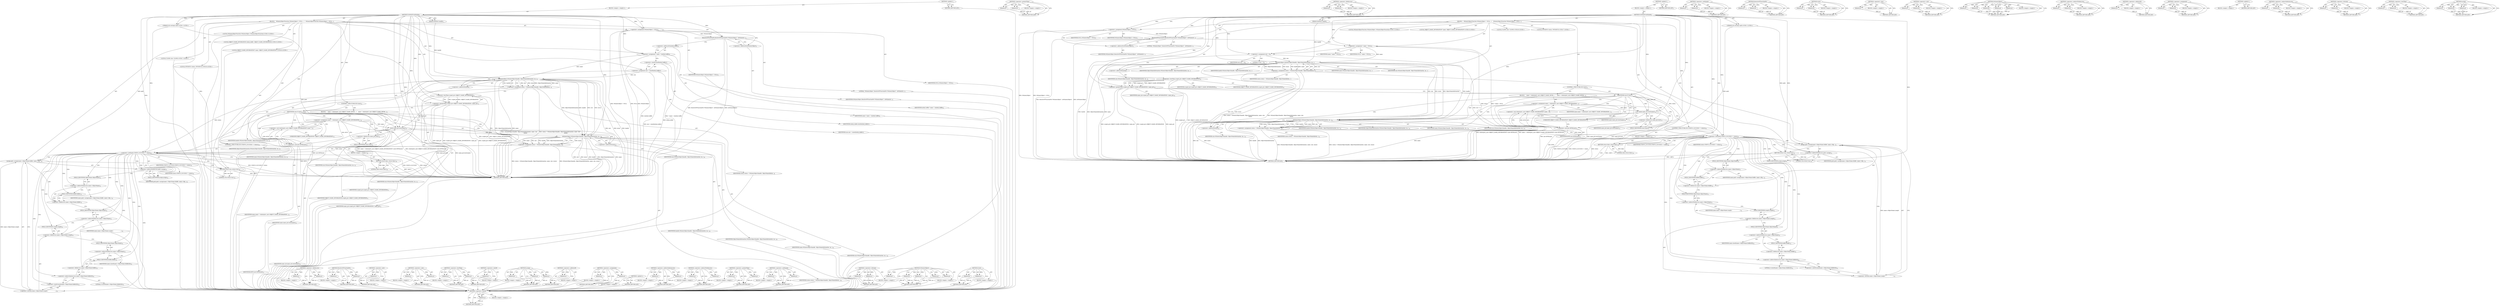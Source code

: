 digraph "&lt;operator&gt;.notEquals" {
vulnerable_205 [label=<(METHOD,&lt;operator&gt;.sizeOf)>];
vulnerable_206 [label=<(PARAM,p1)>];
vulnerable_207 [label=<(BLOCK,&lt;empty&gt;,&lt;empty&gt;)>];
vulnerable_208 [label=<(METHOD_RETURN,ANY)>];
vulnerable_155 [label=<(METHOD,&lt;operator&gt;.greaterThan)>];
vulnerable_156 [label=<(PARAM,p1)>];
vulnerable_157 [label=<(PARAM,p2)>];
vulnerable_158 [label=<(BLOCK,&lt;empty&gt;,&lt;empty&gt;)>];
vulnerable_159 [label=<(METHOD_RETURN,ANY)>];
vulnerable_179 [label=<(METHOD,&lt;operator&gt;.fieldAccess)>];
vulnerable_180 [label=<(PARAM,p1)>];
vulnerable_181 [label=<(PARAM,p2)>];
vulnerable_182 [label=<(BLOCK,&lt;empty&gt;,&lt;empty&gt;)>];
vulnerable_183 [label=<(METHOD_RETURN,ANY)>];
vulnerable_6 [label=<(METHOD,&lt;global&gt;)<SUB>1</SUB>>];
vulnerable_7 [label=<(BLOCK,&lt;empty&gt;,&lt;empty&gt;)<SUB>1</SUB>>];
vulnerable_8 [label=<(METHOD,GetPathFromHandle)<SUB>1</SUB>>];
vulnerable_9 [label=<(PARAM,HANDLE handle)<SUB>1</SUB>>];
vulnerable_10 [label="<(PARAM,std::wstring* path)<SUB>1</SUB>>"];
vulnerable_11 [label=<(BLOCK,{
   NtQueryObjectFunction NtQueryObject = NULL...,{
   NtQueryObjectFunction NtQueryObject = NULL...)<SUB>1</SUB>>];
vulnerable_12 [label="<(LOCAL,NtQueryObjectFunction NtQueryObject: NtQueryObjectFunction)<SUB>2</SUB>>"];
vulnerable_13 [label=<(&lt;operator&gt;.assignment,NtQueryObject = NULL)<SUB>2</SUB>>];
vulnerable_14 [label=<(IDENTIFIER,NtQueryObject,NtQueryObject = NULL)<SUB>2</SUB>>];
vulnerable_15 [label=<(IDENTIFIER,NULL,NtQueryObject = NULL)<SUB>2</SUB>>];
vulnerable_16 [label=<(ResolveNTFunctionPtr,ResolveNTFunctionPtr(&quot;NtQueryObject&quot;, &amp;NtQueryO...)<SUB>3</SUB>>];
vulnerable_17 [label=<(LITERAL,&quot;NtQueryObject&quot;,ResolveNTFunctionPtr(&quot;NtQueryObject&quot;, &amp;NtQueryO...)<SUB>3</SUB>>];
vulnerable_18 [label=<(&lt;operator&gt;.addressOf,&amp;NtQueryObject)<SUB>3</SUB>>];
vulnerable_19 [label=<(IDENTIFIER,NtQueryObject,ResolveNTFunctionPtr(&quot;NtQueryObject&quot;, &amp;NtQueryO...)<SUB>3</SUB>>];
vulnerable_20 [label="<(LOCAL,OBJECT_NAME_INFORMATION* name: OBJECT_NAME_INFORMATION*)<SUB>5</SUB>>"];
vulnerable_21 [label=<(&lt;operator&gt;.assignment,* name = NULL)<SUB>5</SUB>>];
vulnerable_22 [label=<(IDENTIFIER,name,* name = NULL)<SUB>5</SUB>>];
vulnerable_23 [label=<(IDENTIFIER,NULL,* name = NULL)<SUB>5</SUB>>];
vulnerable_24 [label="<(LOCAL,ULONG size: ULONG)<SUB>6</SUB>>"];
vulnerable_25 [label=<(&lt;operator&gt;.assignment,size = 0)<SUB>6</SUB>>];
vulnerable_26 [label=<(IDENTIFIER,size,size = 0)<SUB>6</SUB>>];
vulnerable_27 [label=<(LITERAL,0,size = 0)<SUB>6</SUB>>];
vulnerable_28 [label="<(LOCAL,NTSTATUS status: NTSTATUS)<SUB>7</SUB>>"];
vulnerable_29 [label=<(&lt;operator&gt;.assignment,status = NtQueryObject(handle, ObjectNameInform...)<SUB>7</SUB>>];
vulnerable_30 [label=<(IDENTIFIER,status,status = NtQueryObject(handle, ObjectNameInform...)<SUB>7</SUB>>];
vulnerable_31 [label=<(NtQueryObject,NtQueryObject(handle, ObjectNameInformation, na...)<SUB>7</SUB>>];
vulnerable_32 [label=<(IDENTIFIER,handle,NtQueryObject(handle, ObjectNameInformation, na...)<SUB>7</SUB>>];
vulnerable_33 [label=<(IDENTIFIER,ObjectNameInformation,NtQueryObject(handle, ObjectNameInformation, na...)<SUB>7</SUB>>];
vulnerable_34 [label=<(IDENTIFIER,name,NtQueryObject(handle, ObjectNameInformation, na...)<SUB>7</SUB>>];
vulnerable_35 [label=<(IDENTIFIER,size,NtQueryObject(handle, ObjectNameInformation, na...)<SUB>7</SUB>>];
vulnerable_36 [label=<(&lt;operator&gt;.addressOf,&amp;size)<SUB>8</SUB>>];
vulnerable_37 [label=<(IDENTIFIER,size,NtQueryObject(handle, ObjectNameInformation, na...)<SUB>8</SUB>>];
vulnerable_38 [label=<(&lt;operator&gt;.greaterThan,scoped_ptr&lt;OBJECT_NAME_INFORMATION&gt; name_ptr)<SUB>10</SUB>>];
vulnerable_39 [label=<(&lt;operator&gt;.lessThan,scoped_ptr&lt;OBJECT_NAME_INFORMATION)<SUB>10</SUB>>];
vulnerable_40 [label=<(IDENTIFIER,scoped_ptr,scoped_ptr&lt;OBJECT_NAME_INFORMATION)<SUB>10</SUB>>];
vulnerable_41 [label=<(IDENTIFIER,OBJECT_NAME_INFORMATION,scoped_ptr&lt;OBJECT_NAME_INFORMATION)<SUB>10</SUB>>];
vulnerable_42 [label=<(IDENTIFIER,name_ptr,scoped_ptr&lt;OBJECT_NAME_INFORMATION&gt; name_ptr)<SUB>10</SUB>>];
vulnerable_43 [label=<(CONTROL_STRUCTURE,IF,if (size))<SUB>11</SUB>>];
vulnerable_44 [label=<(IDENTIFIER,size,if (size))<SUB>11</SUB>>];
vulnerable_45 [label=<(BLOCK,{
    name = reinterpret_cast&lt;OBJECT_NAME_INFOR...,{
    name = reinterpret_cast&lt;OBJECT_NAME_INFOR...)<SUB>11</SUB>>];
vulnerable_46 [label=<(&lt;operator&gt;.assignment,name = reinterpret_cast&lt;OBJECT_NAME_INFORMATION...)<SUB>12</SUB>>];
vulnerable_47 [label=<(IDENTIFIER,name,name = reinterpret_cast&lt;OBJECT_NAME_INFORMATION...)<SUB>12</SUB>>];
vulnerable_48 [label=<(&lt;operator&gt;.cast,reinterpret_cast&lt;OBJECT_NAME_INFORMATION*&gt;(new ...)<SUB>12</SUB>>];
vulnerable_49 [label=<(UNKNOWN,OBJECT_NAME_INFORMATION*,OBJECT_NAME_INFORMATION*)<SUB>12</SUB>>];
vulnerable_50 [label=<(&lt;operator&gt;.new,new BYTE[size])<SUB>12</SUB>>];
vulnerable_51 [label=<(IDENTIFIER,BYTE,new BYTE[size])<SUB>12</SUB>>];
vulnerable_52 [label=<(reset,name_ptr.reset(name))<SUB>13</SUB>>];
vulnerable_53 [label=<(&lt;operator&gt;.fieldAccess,name_ptr.reset)<SUB>13</SUB>>];
vulnerable_54 [label=<(IDENTIFIER,name_ptr,name_ptr.reset(name))<SUB>13</SUB>>];
vulnerable_55 [label=<(FIELD_IDENTIFIER,reset,reset)<SUB>13</SUB>>];
vulnerable_56 [label=<(IDENTIFIER,name,name_ptr.reset(name))<SUB>13</SUB>>];
vulnerable_57 [label=<(&lt;operator&gt;.assignment,status = NtQueryObject(handle, ObjectNameInform...)<SUB>15</SUB>>];
vulnerable_58 [label=<(IDENTIFIER,status,status = NtQueryObject(handle, ObjectNameInform...)<SUB>15</SUB>>];
vulnerable_59 [label=<(NtQueryObject,NtQueryObject(handle, ObjectNameInformation, na...)<SUB>15</SUB>>];
vulnerable_60 [label=<(IDENTIFIER,handle,NtQueryObject(handle, ObjectNameInformation, na...)<SUB>15</SUB>>];
vulnerable_61 [label=<(IDENTIFIER,ObjectNameInformation,NtQueryObject(handle, ObjectNameInformation, na...)<SUB>15</SUB>>];
vulnerable_62 [label=<(IDENTIFIER,name,NtQueryObject(handle, ObjectNameInformation, na...)<SUB>15</SUB>>];
vulnerable_63 [label=<(IDENTIFIER,size,NtQueryObject(handle, ObjectNameInformation, na...)<SUB>15</SUB>>];
vulnerable_64 [label=<(&lt;operator&gt;.addressOf,&amp;size)<SUB>15</SUB>>];
vulnerable_65 [label=<(IDENTIFIER,size,NtQueryObject(handle, ObjectNameInformation, na...)<SUB>15</SUB>>];
vulnerable_66 [label=<(CONTROL_STRUCTURE,IF,if (STATUS_SUCCESS != status))<SUB>18</SUB>>];
vulnerable_67 [label=<(&lt;operator&gt;.notEquals,STATUS_SUCCESS != status)<SUB>18</SUB>>];
vulnerable_68 [label=<(IDENTIFIER,STATUS_SUCCESS,STATUS_SUCCESS != status)<SUB>18</SUB>>];
vulnerable_69 [label=<(IDENTIFIER,status,STATUS_SUCCESS != status)<SUB>18</SUB>>];
vulnerable_70 [label=<(BLOCK,&lt;empty&gt;,&lt;empty&gt;)<SUB>19</SUB>>];
vulnerable_71 [label=<(RETURN,return false;,return false;)<SUB>19</SUB>>];
vulnerable_72 [label=<(LITERAL,false,return false;)<SUB>19</SUB>>];
vulnerable_73 [label=<(assign,path-&gt;assign(name-&gt;ObjectName.Buffer, name-&gt;Obj...)<SUB>21</SUB>>];
vulnerable_74 [label=<(&lt;operator&gt;.indirectFieldAccess,path-&gt;assign)<SUB>21</SUB>>];
vulnerable_75 [label=<(IDENTIFIER,path,path-&gt;assign(name-&gt;ObjectName.Buffer, name-&gt;Obj...)<SUB>21</SUB>>];
vulnerable_76 [label=<(FIELD_IDENTIFIER,assign,assign)<SUB>21</SUB>>];
vulnerable_77 [label=<(&lt;operator&gt;.fieldAccess,name-&gt;ObjectName.Buffer)<SUB>21</SUB>>];
vulnerable_78 [label=<(&lt;operator&gt;.indirectFieldAccess,name-&gt;ObjectName)<SUB>21</SUB>>];
vulnerable_79 [label=<(IDENTIFIER,name,path-&gt;assign(name-&gt;ObjectName.Buffer, name-&gt;Obj...)<SUB>21</SUB>>];
vulnerable_80 [label=<(FIELD_IDENTIFIER,ObjectName,ObjectName)<SUB>21</SUB>>];
vulnerable_81 [label=<(FIELD_IDENTIFIER,Buffer,Buffer)<SUB>21</SUB>>];
vulnerable_82 [label=<(&lt;operator&gt;.division,name-&gt;ObjectName.Length /
                     ...)<SUB>21</SUB>>];
vulnerable_83 [label=<(&lt;operator&gt;.fieldAccess,name-&gt;ObjectName.Length)<SUB>21</SUB>>];
vulnerable_84 [label=<(&lt;operator&gt;.indirectFieldAccess,name-&gt;ObjectName)<SUB>21</SUB>>];
vulnerable_85 [label=<(IDENTIFIER,name,name-&gt;ObjectName.Length /
                     ...)<SUB>21</SUB>>];
vulnerable_86 [label=<(FIELD_IDENTIFIER,ObjectName,ObjectName)<SUB>21</SUB>>];
vulnerable_87 [label=<(FIELD_IDENTIFIER,Length,Length)<SUB>21</SUB>>];
vulnerable_88 [label=<(&lt;operator&gt;.sizeOf,sizeof(name-&gt;ObjectName.Buffer[0]))<SUB>22</SUB>>];
vulnerable_89 [label=<(&lt;operator&gt;.indirectIndexAccess,name-&gt;ObjectName.Buffer[0])<SUB>22</SUB>>];
vulnerable_90 [label=<(&lt;operator&gt;.fieldAccess,name-&gt;ObjectName.Buffer)<SUB>22</SUB>>];
vulnerable_91 [label=<(&lt;operator&gt;.indirectFieldAccess,name-&gt;ObjectName)<SUB>22</SUB>>];
vulnerable_92 [label=<(IDENTIFIER,name,sizeof(name-&gt;ObjectName.Buffer[0]))<SUB>22</SUB>>];
vulnerable_93 [label=<(FIELD_IDENTIFIER,ObjectName,ObjectName)<SUB>22</SUB>>];
vulnerable_94 [label=<(FIELD_IDENTIFIER,Buffer,Buffer)<SUB>22</SUB>>];
vulnerable_95 [label=<(LITERAL,0,sizeof(name-&gt;ObjectName.Buffer[0]))<SUB>22</SUB>>];
vulnerable_96 [label=<(RETURN,return true;,return true;)<SUB>23</SUB>>];
vulnerable_97 [label=<(LITERAL,true,return true;)<SUB>23</SUB>>];
vulnerable_98 [label=<(METHOD_RETURN,bool)<SUB>1</SUB>>];
vulnerable_100 [label=<(METHOD_RETURN,ANY)<SUB>1</SUB>>];
vulnerable_184 [label=<(METHOD,&lt;operator&gt;.notEquals)>];
vulnerable_185 [label=<(PARAM,p1)>];
vulnerable_186 [label=<(PARAM,p2)>];
vulnerable_187 [label=<(BLOCK,&lt;empty&gt;,&lt;empty&gt;)>];
vulnerable_188 [label=<(METHOD_RETURN,ANY)>];
vulnerable_138 [label=<(METHOD,ResolveNTFunctionPtr)>];
vulnerable_139 [label=<(PARAM,p1)>];
vulnerable_140 [label=<(PARAM,p2)>];
vulnerable_141 [label=<(BLOCK,&lt;empty&gt;,&lt;empty&gt;)>];
vulnerable_142 [label=<(METHOD_RETURN,ANY)>];
vulnerable_174 [label=<(METHOD,reset)>];
vulnerable_175 [label=<(PARAM,p1)>];
vulnerable_176 [label=<(PARAM,p2)>];
vulnerable_177 [label=<(BLOCK,&lt;empty&gt;,&lt;empty&gt;)>];
vulnerable_178 [label=<(METHOD_RETURN,ANY)>];
vulnerable_170 [label=<(METHOD,&lt;operator&gt;.new)>];
vulnerable_171 [label=<(PARAM,p1)>];
vulnerable_172 [label=<(BLOCK,&lt;empty&gt;,&lt;empty&gt;)>];
vulnerable_173 [label=<(METHOD_RETURN,ANY)>];
vulnerable_165 [label=<(METHOD,&lt;operator&gt;.cast)>];
vulnerable_166 [label=<(PARAM,p1)>];
vulnerable_167 [label=<(PARAM,p2)>];
vulnerable_168 [label=<(BLOCK,&lt;empty&gt;,&lt;empty&gt;)>];
vulnerable_169 [label=<(METHOD_RETURN,ANY)>];
vulnerable_147 [label=<(METHOD,NtQueryObject)>];
vulnerable_148 [label=<(PARAM,p1)>];
vulnerable_149 [label=<(PARAM,p2)>];
vulnerable_150 [label=<(PARAM,p3)>];
vulnerable_151 [label=<(PARAM,p4)>];
vulnerable_152 [label=<(PARAM,p5)>];
vulnerable_153 [label=<(BLOCK,&lt;empty&gt;,&lt;empty&gt;)>];
vulnerable_154 [label=<(METHOD_RETURN,ANY)>];
vulnerable_195 [label=<(METHOD,&lt;operator&gt;.indirectFieldAccess)>];
vulnerable_196 [label=<(PARAM,p1)>];
vulnerable_197 [label=<(PARAM,p2)>];
vulnerable_198 [label=<(BLOCK,&lt;empty&gt;,&lt;empty&gt;)>];
vulnerable_199 [label=<(METHOD_RETURN,ANY)>];
vulnerable_143 [label=<(METHOD,&lt;operator&gt;.addressOf)>];
vulnerable_144 [label=<(PARAM,p1)>];
vulnerable_145 [label=<(BLOCK,&lt;empty&gt;,&lt;empty&gt;)>];
vulnerable_146 [label=<(METHOD_RETURN,ANY)>];
vulnerable_133 [label=<(METHOD,&lt;operator&gt;.assignment)>];
vulnerable_134 [label=<(PARAM,p1)>];
vulnerable_135 [label=<(PARAM,p2)>];
vulnerable_136 [label=<(BLOCK,&lt;empty&gt;,&lt;empty&gt;)>];
vulnerable_137 [label=<(METHOD_RETURN,ANY)>];
vulnerable_127 [label=<(METHOD,&lt;global&gt;)<SUB>1</SUB>>];
vulnerable_128 [label=<(BLOCK,&lt;empty&gt;,&lt;empty&gt;)>];
vulnerable_129 [label=<(METHOD_RETURN,ANY)>];
vulnerable_209 [label=<(METHOD,&lt;operator&gt;.indirectIndexAccess)>];
vulnerable_210 [label=<(PARAM,p1)>];
vulnerable_211 [label=<(PARAM,p2)>];
vulnerable_212 [label=<(BLOCK,&lt;empty&gt;,&lt;empty&gt;)>];
vulnerable_213 [label=<(METHOD_RETURN,ANY)>];
vulnerable_200 [label=<(METHOD,&lt;operator&gt;.division)>];
vulnerable_201 [label=<(PARAM,p1)>];
vulnerable_202 [label=<(PARAM,p2)>];
vulnerable_203 [label=<(BLOCK,&lt;empty&gt;,&lt;empty&gt;)>];
vulnerable_204 [label=<(METHOD_RETURN,ANY)>];
vulnerable_160 [label=<(METHOD,&lt;operator&gt;.lessThan)>];
vulnerable_161 [label=<(PARAM,p1)>];
vulnerable_162 [label=<(PARAM,p2)>];
vulnerable_163 [label=<(BLOCK,&lt;empty&gt;,&lt;empty&gt;)>];
vulnerable_164 [label=<(METHOD_RETURN,ANY)>];
vulnerable_189 [label=<(METHOD,assign)>];
vulnerable_190 [label=<(PARAM,p1)>];
vulnerable_191 [label=<(PARAM,p2)>];
vulnerable_192 [label=<(PARAM,p3)>];
vulnerable_193 [label=<(BLOCK,&lt;empty&gt;,&lt;empty&gt;)>];
vulnerable_194 [label=<(METHOD_RETURN,ANY)>];
fixed_209 [label=<(METHOD,&lt;operator&gt;.division)>];
fixed_210 [label=<(PARAM,p1)>];
fixed_211 [label=<(PARAM,p2)>];
fixed_212 [label=<(BLOCK,&lt;empty&gt;,&lt;empty&gt;)>];
fixed_213 [label=<(METHOD_RETURN,ANY)>];
fixed_156 [label=<(METHOD,NtQueryObject)>];
fixed_157 [label=<(PARAM,p1)>];
fixed_158 [label=<(PARAM,p2)>];
fixed_159 [label=<(PARAM,p3)>];
fixed_160 [label=<(PARAM,p4)>];
fixed_161 [label=<(PARAM,p5)>];
fixed_162 [label=<(BLOCK,&lt;empty&gt;,&lt;empty&gt;)>];
fixed_163 [label=<(METHOD_RETURN,ANY)>];
fixed_183 [label=<(METHOD,reset)>];
fixed_184 [label=<(PARAM,p1)>];
fixed_185 [label=<(PARAM,p2)>];
fixed_186 [label=<(BLOCK,&lt;empty&gt;,&lt;empty&gt;)>];
fixed_187 [label=<(METHOD_RETURN,ANY)>];
fixed_6 [label=<(METHOD,&lt;global&gt;)<SUB>1</SUB>>];
fixed_7 [label=<(BLOCK,&lt;empty&gt;,&lt;empty&gt;)<SUB>1</SUB>>];
fixed_8 [label=<(METHOD,GetPathFromHandle)<SUB>1</SUB>>];
fixed_9 [label=<(PARAM,HANDLE handle)<SUB>1</SUB>>];
fixed_10 [label="<(PARAM,std::wstring* path)<SUB>1</SUB>>"];
fixed_11 [label=<(BLOCK,{
   NtQueryObjectFunction NtQueryObject = NULL...,{
   NtQueryObjectFunction NtQueryObject = NULL...)<SUB>1</SUB>>];
fixed_12 [label="<(LOCAL,NtQueryObjectFunction NtQueryObject: NtQueryObjectFunction)<SUB>2</SUB>>"];
fixed_13 [label=<(&lt;operator&gt;.assignment,NtQueryObject = NULL)<SUB>2</SUB>>];
fixed_14 [label=<(IDENTIFIER,NtQueryObject,NtQueryObject = NULL)<SUB>2</SUB>>];
fixed_15 [label=<(IDENTIFIER,NULL,NtQueryObject = NULL)<SUB>2</SUB>>];
fixed_16 [label=<(ResolveNTFunctionPtr,ResolveNTFunctionPtr(&quot;NtQueryObject&quot;, &amp;NtQueryO...)<SUB>3</SUB>>];
fixed_17 [label=<(LITERAL,&quot;NtQueryObject&quot;,ResolveNTFunctionPtr(&quot;NtQueryObject&quot;, &amp;NtQueryO...)<SUB>3</SUB>>];
fixed_18 [label=<(&lt;operator&gt;.addressOf,&amp;NtQueryObject)<SUB>3</SUB>>];
fixed_19 [label=<(IDENTIFIER,NtQueryObject,ResolveNTFunctionPtr(&quot;NtQueryObject&quot;, &amp;NtQueryO...)<SUB>3</SUB>>];
fixed_20 [label="<(LOCAL,OBJECT_NAME_INFORMATION initial_buffer: OBJECT_NAME_INFORMATION)<SUB>5</SUB>>"];
fixed_21 [label="<(LOCAL,OBJECT_NAME_INFORMATION* name: OBJECT_NAME_INFORMATION*)<SUB>6</SUB>>"];
fixed_22 [label=<(&lt;operator&gt;.assignment,* name = &amp;initial_buffer)<SUB>6</SUB>>];
fixed_23 [label=<(IDENTIFIER,name,* name = &amp;initial_buffer)<SUB>6</SUB>>];
fixed_24 [label=<(&lt;operator&gt;.addressOf,&amp;initial_buffer)<SUB>6</SUB>>];
fixed_25 [label=<(IDENTIFIER,initial_buffer,* name = &amp;initial_buffer)<SUB>6</SUB>>];
fixed_26 [label="<(LOCAL,ULONG size: ULONG)<SUB>7</SUB>>"];
fixed_27 [label=<(&lt;operator&gt;.assignment,size = sizeof(initial_buffer))<SUB>7</SUB>>];
fixed_28 [label=<(IDENTIFIER,size,size = sizeof(initial_buffer))<SUB>7</SUB>>];
fixed_29 [label=<(&lt;operator&gt;.sizeOf,sizeof(initial_buffer))<SUB>7</SUB>>];
fixed_30 [label=<(IDENTIFIER,initial_buffer,sizeof(initial_buffer))<SUB>7</SUB>>];
fixed_31 [label="<(LOCAL,NTSTATUS status: NTSTATUS)<SUB>8</SUB>>"];
fixed_32 [label=<(&lt;operator&gt;.assignment,status = NtQueryObject(handle, ObjectNameInform...)<SUB>8</SUB>>];
fixed_33 [label=<(IDENTIFIER,status,status = NtQueryObject(handle, ObjectNameInform...)<SUB>8</SUB>>];
fixed_34 [label=<(NtQueryObject,NtQueryObject(handle, ObjectNameInformation, na...)<SUB>8</SUB>>];
fixed_35 [label=<(IDENTIFIER,handle,NtQueryObject(handle, ObjectNameInformation, na...)<SUB>8</SUB>>];
fixed_36 [label=<(IDENTIFIER,ObjectNameInformation,NtQueryObject(handle, ObjectNameInformation, na...)<SUB>8</SUB>>];
fixed_37 [label=<(IDENTIFIER,name,NtQueryObject(handle, ObjectNameInformation, na...)<SUB>8</SUB>>];
fixed_38 [label=<(IDENTIFIER,size,NtQueryObject(handle, ObjectNameInformation, na...)<SUB>8</SUB>>];
fixed_39 [label=<(&lt;operator&gt;.addressOf,&amp;size)<SUB>9</SUB>>];
fixed_40 [label=<(IDENTIFIER,size,NtQueryObject(handle, ObjectNameInformation, na...)<SUB>9</SUB>>];
fixed_41 [label=<(&lt;operator&gt;.greaterThan,scoped_ptr&lt;OBJECT_NAME_INFORMATION&gt; name_ptr)<SUB>11</SUB>>];
fixed_42 [label=<(&lt;operator&gt;.lessThan,scoped_ptr&lt;OBJECT_NAME_INFORMATION)<SUB>11</SUB>>];
fixed_43 [label=<(IDENTIFIER,scoped_ptr,scoped_ptr&lt;OBJECT_NAME_INFORMATION)<SUB>11</SUB>>];
fixed_44 [label=<(IDENTIFIER,OBJECT_NAME_INFORMATION,scoped_ptr&lt;OBJECT_NAME_INFORMATION)<SUB>11</SUB>>];
fixed_45 [label=<(IDENTIFIER,name_ptr,scoped_ptr&lt;OBJECT_NAME_INFORMATION&gt; name_ptr)<SUB>11</SUB>>];
fixed_46 [label=<(CONTROL_STRUCTURE,IF,if (size))<SUB>12</SUB>>];
fixed_47 [label=<(IDENTIFIER,size,if (size))<SUB>12</SUB>>];
fixed_48 [label=<(BLOCK,{
    name = reinterpret_cast&lt;OBJECT_NAME_INFOR...,{
    name = reinterpret_cast&lt;OBJECT_NAME_INFOR...)<SUB>12</SUB>>];
fixed_49 [label=<(&lt;operator&gt;.assignment,name = reinterpret_cast&lt;OBJECT_NAME_INFORMATION...)<SUB>13</SUB>>];
fixed_50 [label=<(IDENTIFIER,name,name = reinterpret_cast&lt;OBJECT_NAME_INFORMATION...)<SUB>13</SUB>>];
fixed_51 [label=<(&lt;operator&gt;.cast,reinterpret_cast&lt;OBJECT_NAME_INFORMATION*&gt;(new ...)<SUB>13</SUB>>];
fixed_52 [label=<(UNKNOWN,OBJECT_NAME_INFORMATION*,OBJECT_NAME_INFORMATION*)<SUB>13</SUB>>];
fixed_53 [label=<(&lt;operator&gt;.new,new BYTE[size])<SUB>13</SUB>>];
fixed_54 [label=<(IDENTIFIER,BYTE,new BYTE[size])<SUB>13</SUB>>];
fixed_55 [label=<(reset,name_ptr.reset(name))<SUB>14</SUB>>];
fixed_56 [label=<(&lt;operator&gt;.fieldAccess,name_ptr.reset)<SUB>14</SUB>>];
fixed_57 [label=<(IDENTIFIER,name_ptr,name_ptr.reset(name))<SUB>14</SUB>>];
fixed_58 [label=<(FIELD_IDENTIFIER,reset,reset)<SUB>14</SUB>>];
fixed_59 [label=<(IDENTIFIER,name,name_ptr.reset(name))<SUB>14</SUB>>];
fixed_60 [label=<(&lt;operator&gt;.assignment,status = NtQueryObject(handle, ObjectNameInform...)<SUB>16</SUB>>];
fixed_61 [label=<(IDENTIFIER,status,status = NtQueryObject(handle, ObjectNameInform...)<SUB>16</SUB>>];
fixed_62 [label=<(NtQueryObject,NtQueryObject(handle, ObjectNameInformation, na...)<SUB>16</SUB>>];
fixed_63 [label=<(IDENTIFIER,handle,NtQueryObject(handle, ObjectNameInformation, na...)<SUB>16</SUB>>];
fixed_64 [label=<(IDENTIFIER,ObjectNameInformation,NtQueryObject(handle, ObjectNameInformation, na...)<SUB>16</SUB>>];
fixed_65 [label=<(IDENTIFIER,name,NtQueryObject(handle, ObjectNameInformation, na...)<SUB>16</SUB>>];
fixed_66 [label=<(IDENTIFIER,size,NtQueryObject(handle, ObjectNameInformation, na...)<SUB>16</SUB>>];
fixed_67 [label=<(&lt;operator&gt;.addressOf,&amp;size)<SUB>16</SUB>>];
fixed_68 [label=<(IDENTIFIER,size,NtQueryObject(handle, ObjectNameInformation, na...)<SUB>16</SUB>>];
fixed_69 [label=<(CONTROL_STRUCTURE,IF,if (STATUS_SUCCESS != status))<SUB>19</SUB>>];
fixed_70 [label=<(&lt;operator&gt;.notEquals,STATUS_SUCCESS != status)<SUB>19</SUB>>];
fixed_71 [label=<(IDENTIFIER,STATUS_SUCCESS,STATUS_SUCCESS != status)<SUB>19</SUB>>];
fixed_72 [label=<(IDENTIFIER,status,STATUS_SUCCESS != status)<SUB>19</SUB>>];
fixed_73 [label=<(BLOCK,&lt;empty&gt;,&lt;empty&gt;)<SUB>20</SUB>>];
fixed_74 [label=<(RETURN,return false;,return false;)<SUB>20</SUB>>];
fixed_75 [label=<(LITERAL,false,return false;)<SUB>20</SUB>>];
fixed_76 [label=<(assign,path-&gt;assign(name-&gt;ObjectName.Buffer, name-&gt;Obj...)<SUB>22</SUB>>];
fixed_77 [label=<(&lt;operator&gt;.indirectFieldAccess,path-&gt;assign)<SUB>22</SUB>>];
fixed_78 [label=<(IDENTIFIER,path,path-&gt;assign(name-&gt;ObjectName.Buffer, name-&gt;Obj...)<SUB>22</SUB>>];
fixed_79 [label=<(FIELD_IDENTIFIER,assign,assign)<SUB>22</SUB>>];
fixed_80 [label=<(&lt;operator&gt;.fieldAccess,name-&gt;ObjectName.Buffer)<SUB>22</SUB>>];
fixed_81 [label=<(&lt;operator&gt;.indirectFieldAccess,name-&gt;ObjectName)<SUB>22</SUB>>];
fixed_82 [label=<(IDENTIFIER,name,path-&gt;assign(name-&gt;ObjectName.Buffer, name-&gt;Obj...)<SUB>22</SUB>>];
fixed_83 [label=<(FIELD_IDENTIFIER,ObjectName,ObjectName)<SUB>22</SUB>>];
fixed_84 [label=<(FIELD_IDENTIFIER,Buffer,Buffer)<SUB>22</SUB>>];
fixed_85 [label=<(&lt;operator&gt;.division,name-&gt;ObjectName.Length /
                     ...)<SUB>22</SUB>>];
fixed_86 [label=<(&lt;operator&gt;.fieldAccess,name-&gt;ObjectName.Length)<SUB>22</SUB>>];
fixed_87 [label=<(&lt;operator&gt;.indirectFieldAccess,name-&gt;ObjectName)<SUB>22</SUB>>];
fixed_88 [label=<(IDENTIFIER,name,name-&gt;ObjectName.Length /
                     ...)<SUB>22</SUB>>];
fixed_89 [label=<(FIELD_IDENTIFIER,ObjectName,ObjectName)<SUB>22</SUB>>];
fixed_90 [label=<(FIELD_IDENTIFIER,Length,Length)<SUB>22</SUB>>];
fixed_91 [label=<(&lt;operator&gt;.sizeOf,sizeof(name-&gt;ObjectName.Buffer[0]))<SUB>23</SUB>>];
fixed_92 [label=<(&lt;operator&gt;.indirectIndexAccess,name-&gt;ObjectName.Buffer[0])<SUB>23</SUB>>];
fixed_93 [label=<(&lt;operator&gt;.fieldAccess,name-&gt;ObjectName.Buffer)<SUB>23</SUB>>];
fixed_94 [label=<(&lt;operator&gt;.indirectFieldAccess,name-&gt;ObjectName)<SUB>23</SUB>>];
fixed_95 [label=<(IDENTIFIER,name,sizeof(name-&gt;ObjectName.Buffer[0]))<SUB>23</SUB>>];
fixed_96 [label=<(FIELD_IDENTIFIER,ObjectName,ObjectName)<SUB>23</SUB>>];
fixed_97 [label=<(FIELD_IDENTIFIER,Buffer,Buffer)<SUB>23</SUB>>];
fixed_98 [label=<(LITERAL,0,sizeof(name-&gt;ObjectName.Buffer[0]))<SUB>23</SUB>>];
fixed_99 [label=<(RETURN,return true;,return true;)<SUB>24</SUB>>];
fixed_100 [label=<(LITERAL,true,return true;)<SUB>24</SUB>>];
fixed_101 [label=<(METHOD_RETURN,bool)<SUB>1</SUB>>];
fixed_103 [label=<(METHOD_RETURN,ANY)<SUB>1</SUB>>];
fixed_188 [label=<(METHOD,&lt;operator&gt;.fieldAccess)>];
fixed_189 [label=<(PARAM,p1)>];
fixed_190 [label=<(PARAM,p2)>];
fixed_191 [label=<(BLOCK,&lt;empty&gt;,&lt;empty&gt;)>];
fixed_192 [label=<(METHOD_RETURN,ANY)>];
fixed_143 [label=<(METHOD,ResolveNTFunctionPtr)>];
fixed_144 [label=<(PARAM,p1)>];
fixed_145 [label=<(PARAM,p2)>];
fixed_146 [label=<(BLOCK,&lt;empty&gt;,&lt;empty&gt;)>];
fixed_147 [label=<(METHOD_RETURN,ANY)>];
fixed_179 [label=<(METHOD,&lt;operator&gt;.new)>];
fixed_180 [label=<(PARAM,p1)>];
fixed_181 [label=<(BLOCK,&lt;empty&gt;,&lt;empty&gt;)>];
fixed_182 [label=<(METHOD_RETURN,ANY)>];
fixed_174 [label=<(METHOD,&lt;operator&gt;.cast)>];
fixed_175 [label=<(PARAM,p1)>];
fixed_176 [label=<(PARAM,p2)>];
fixed_177 [label=<(BLOCK,&lt;empty&gt;,&lt;empty&gt;)>];
fixed_178 [label=<(METHOD_RETURN,ANY)>];
fixed_169 [label=<(METHOD,&lt;operator&gt;.lessThan)>];
fixed_170 [label=<(PARAM,p1)>];
fixed_171 [label=<(PARAM,p2)>];
fixed_172 [label=<(BLOCK,&lt;empty&gt;,&lt;empty&gt;)>];
fixed_173 [label=<(METHOD_RETURN,ANY)>];
fixed_152 [label=<(METHOD,&lt;operator&gt;.sizeOf)>];
fixed_153 [label=<(PARAM,p1)>];
fixed_154 [label=<(BLOCK,&lt;empty&gt;,&lt;empty&gt;)>];
fixed_155 [label=<(METHOD_RETURN,ANY)>];
fixed_198 [label=<(METHOD,assign)>];
fixed_199 [label=<(PARAM,p1)>];
fixed_200 [label=<(PARAM,p2)>];
fixed_201 [label=<(PARAM,p3)>];
fixed_202 [label=<(BLOCK,&lt;empty&gt;,&lt;empty&gt;)>];
fixed_203 [label=<(METHOD_RETURN,ANY)>];
fixed_148 [label=<(METHOD,&lt;operator&gt;.addressOf)>];
fixed_149 [label=<(PARAM,p1)>];
fixed_150 [label=<(BLOCK,&lt;empty&gt;,&lt;empty&gt;)>];
fixed_151 [label=<(METHOD_RETURN,ANY)>];
fixed_138 [label=<(METHOD,&lt;operator&gt;.assignment)>];
fixed_139 [label=<(PARAM,p1)>];
fixed_140 [label=<(PARAM,p2)>];
fixed_141 [label=<(BLOCK,&lt;empty&gt;,&lt;empty&gt;)>];
fixed_142 [label=<(METHOD_RETURN,ANY)>];
fixed_132 [label=<(METHOD,&lt;global&gt;)<SUB>1</SUB>>];
fixed_133 [label=<(BLOCK,&lt;empty&gt;,&lt;empty&gt;)>];
fixed_134 [label=<(METHOD_RETURN,ANY)>];
fixed_214 [label=<(METHOD,&lt;operator&gt;.indirectIndexAccess)>];
fixed_215 [label=<(PARAM,p1)>];
fixed_216 [label=<(PARAM,p2)>];
fixed_217 [label=<(BLOCK,&lt;empty&gt;,&lt;empty&gt;)>];
fixed_218 [label=<(METHOD_RETURN,ANY)>];
fixed_204 [label=<(METHOD,&lt;operator&gt;.indirectFieldAccess)>];
fixed_205 [label=<(PARAM,p1)>];
fixed_206 [label=<(PARAM,p2)>];
fixed_207 [label=<(BLOCK,&lt;empty&gt;,&lt;empty&gt;)>];
fixed_208 [label=<(METHOD_RETURN,ANY)>];
fixed_164 [label=<(METHOD,&lt;operator&gt;.greaterThan)>];
fixed_165 [label=<(PARAM,p1)>];
fixed_166 [label=<(PARAM,p2)>];
fixed_167 [label=<(BLOCK,&lt;empty&gt;,&lt;empty&gt;)>];
fixed_168 [label=<(METHOD_RETURN,ANY)>];
fixed_193 [label=<(METHOD,&lt;operator&gt;.notEquals)>];
fixed_194 [label=<(PARAM,p1)>];
fixed_195 [label=<(PARAM,p2)>];
fixed_196 [label=<(BLOCK,&lt;empty&gt;,&lt;empty&gt;)>];
fixed_197 [label=<(METHOD_RETURN,ANY)>];
vulnerable_205 -> vulnerable_206  [key=0, label="AST: "];
vulnerable_205 -> vulnerable_206  [key=1, label="DDG: "];
vulnerable_205 -> vulnerable_207  [key=0, label="AST: "];
vulnerable_205 -> vulnerable_208  [key=0, label="AST: "];
vulnerable_205 -> vulnerable_208  [key=1, label="CFG: "];
vulnerable_206 -> vulnerable_208  [key=0, label="DDG: p1"];
vulnerable_155 -> vulnerable_156  [key=0, label="AST: "];
vulnerable_155 -> vulnerable_156  [key=1, label="DDG: "];
vulnerable_155 -> vulnerable_158  [key=0, label="AST: "];
vulnerable_155 -> vulnerable_157  [key=0, label="AST: "];
vulnerable_155 -> vulnerable_157  [key=1, label="DDG: "];
vulnerable_155 -> vulnerable_159  [key=0, label="AST: "];
vulnerable_155 -> vulnerable_159  [key=1, label="CFG: "];
vulnerable_156 -> vulnerable_159  [key=0, label="DDG: p1"];
vulnerable_157 -> vulnerable_159  [key=0, label="DDG: p2"];
vulnerable_179 -> vulnerable_180  [key=0, label="AST: "];
vulnerable_179 -> vulnerable_180  [key=1, label="DDG: "];
vulnerable_179 -> vulnerable_182  [key=0, label="AST: "];
vulnerable_179 -> vulnerable_181  [key=0, label="AST: "];
vulnerable_179 -> vulnerable_181  [key=1, label="DDG: "];
vulnerable_179 -> vulnerable_183  [key=0, label="AST: "];
vulnerable_179 -> vulnerable_183  [key=1, label="CFG: "];
vulnerable_180 -> vulnerable_183  [key=0, label="DDG: p1"];
vulnerable_181 -> vulnerable_183  [key=0, label="DDG: p2"];
vulnerable_6 -> vulnerable_7  [key=0, label="AST: "];
vulnerable_6 -> vulnerable_100  [key=0, label="AST: "];
vulnerable_6 -> vulnerable_100  [key=1, label="CFG: "];
vulnerable_7 -> vulnerable_8  [key=0, label="AST: "];
vulnerable_8 -> vulnerable_9  [key=0, label="AST: "];
vulnerable_8 -> vulnerable_9  [key=1, label="DDG: "];
vulnerable_8 -> vulnerable_10  [key=0, label="AST: "];
vulnerable_8 -> vulnerable_10  [key=1, label="DDG: "];
vulnerable_8 -> vulnerable_11  [key=0, label="AST: "];
vulnerable_8 -> vulnerable_98  [key=0, label="AST: "];
vulnerable_8 -> vulnerable_13  [key=0, label="CFG: "];
vulnerable_8 -> vulnerable_13  [key=1, label="DDG: "];
vulnerable_8 -> vulnerable_21  [key=0, label="DDG: "];
vulnerable_8 -> vulnerable_25  [key=0, label="DDG: "];
vulnerable_8 -> vulnerable_96  [key=0, label="DDG: "];
vulnerable_8 -> vulnerable_16  [key=0, label="DDG: "];
vulnerable_8 -> vulnerable_38  [key=0, label="DDG: "];
vulnerable_8 -> vulnerable_44  [key=0, label="DDG: "];
vulnerable_8 -> vulnerable_97  [key=0, label="DDG: "];
vulnerable_8 -> vulnerable_31  [key=0, label="DDG: "];
vulnerable_8 -> vulnerable_39  [key=0, label="DDG: "];
vulnerable_8 -> vulnerable_67  [key=0, label="DDG: "];
vulnerable_8 -> vulnerable_71  [key=0, label="DDG: "];
vulnerable_8 -> vulnerable_52  [key=0, label="DDG: "];
vulnerable_8 -> vulnerable_72  [key=0, label="DDG: "];
vulnerable_8 -> vulnerable_59  [key=0, label="DDG: "];
vulnerable_8 -> vulnerable_50  [key=0, label="DDG: "];
vulnerable_9 -> vulnerable_31  [key=0, label="DDG: handle"];
vulnerable_10 -> vulnerable_98  [key=0, label="DDG: path"];
vulnerable_10 -> vulnerable_73  [key=0, label="DDG: path"];
vulnerable_11 -> vulnerable_12  [key=0, label="AST: "];
vulnerable_11 -> vulnerable_13  [key=0, label="AST: "];
vulnerable_11 -> vulnerable_16  [key=0, label="AST: "];
vulnerable_11 -> vulnerable_20  [key=0, label="AST: "];
vulnerable_11 -> vulnerable_21  [key=0, label="AST: "];
vulnerable_11 -> vulnerable_24  [key=0, label="AST: "];
vulnerable_11 -> vulnerable_25  [key=0, label="AST: "];
vulnerable_11 -> vulnerable_28  [key=0, label="AST: "];
vulnerable_11 -> vulnerable_29  [key=0, label="AST: "];
vulnerable_11 -> vulnerable_38  [key=0, label="AST: "];
vulnerable_11 -> vulnerable_43  [key=0, label="AST: "];
vulnerable_11 -> vulnerable_66  [key=0, label="AST: "];
vulnerable_11 -> vulnerable_73  [key=0, label="AST: "];
vulnerable_11 -> vulnerable_96  [key=0, label="AST: "];
vulnerable_13 -> vulnerable_14  [key=0, label="AST: "];
vulnerable_13 -> vulnerable_15  [key=0, label="AST: "];
vulnerable_13 -> vulnerable_18  [key=0, label="CFG: "];
vulnerable_13 -> vulnerable_98  [key=0, label="DDG: NtQueryObject"];
vulnerable_13 -> vulnerable_98  [key=1, label="DDG: NtQueryObject = NULL"];
vulnerable_13 -> vulnerable_16  [key=0, label="DDG: NtQueryObject"];
vulnerable_16 -> vulnerable_17  [key=0, label="AST: "];
vulnerable_16 -> vulnerable_18  [key=0, label="AST: "];
vulnerable_16 -> vulnerable_21  [key=0, label="CFG: "];
vulnerable_16 -> vulnerable_98  [key=0, label="DDG: &amp;NtQueryObject"];
vulnerable_16 -> vulnerable_98  [key=1, label="DDG: ResolveNTFunctionPtr(&quot;NtQueryObject&quot;, &amp;NtQueryObject)"];
vulnerable_18 -> vulnerable_19  [key=0, label="AST: "];
vulnerable_18 -> vulnerable_16  [key=0, label="CFG: "];
vulnerable_21 -> vulnerable_22  [key=0, label="AST: "];
vulnerable_21 -> vulnerable_23  [key=0, label="AST: "];
vulnerable_21 -> vulnerable_25  [key=0, label="CFG: "];
vulnerable_21 -> vulnerable_98  [key=0, label="DDG: NULL"];
vulnerable_21 -> vulnerable_98  [key=1, label="DDG: * name = NULL"];
vulnerable_21 -> vulnerable_31  [key=0, label="DDG: name"];
vulnerable_25 -> vulnerable_26  [key=0, label="AST: "];
vulnerable_25 -> vulnerable_27  [key=0, label="AST: "];
vulnerable_25 -> vulnerable_36  [key=0, label="CFG: "];
vulnerable_25 -> vulnerable_98  [key=0, label="DDG: size = 0"];
vulnerable_25 -> vulnerable_31  [key=0, label="DDG: size"];
vulnerable_29 -> vulnerable_30  [key=0, label="AST: "];
vulnerable_29 -> vulnerable_31  [key=0, label="AST: "];
vulnerable_29 -> vulnerable_39  [key=0, label="CFG: "];
vulnerable_29 -> vulnerable_98  [key=0, label="DDG: NtQueryObject(handle, ObjectNameInformation, name, size,
                                   &amp;size)"];
vulnerable_29 -> vulnerable_98  [key=1, label="DDG: status = NtQueryObject(handle, ObjectNameInformation, name, size,
                                   &amp;size)"];
vulnerable_29 -> vulnerable_67  [key=0, label="DDG: status"];
vulnerable_31 -> vulnerable_32  [key=0, label="AST: "];
vulnerable_31 -> vulnerable_33  [key=0, label="AST: "];
vulnerable_31 -> vulnerable_34  [key=0, label="AST: "];
vulnerable_31 -> vulnerable_35  [key=0, label="AST: "];
vulnerable_31 -> vulnerable_36  [key=0, label="AST: "];
vulnerable_31 -> vulnerable_29  [key=0, label="CFG: "];
vulnerable_31 -> vulnerable_29  [key=1, label="DDG: size"];
vulnerable_31 -> vulnerable_29  [key=2, label="DDG: ObjectNameInformation"];
vulnerable_31 -> vulnerable_29  [key=3, label="DDG: &amp;size"];
vulnerable_31 -> vulnerable_29  [key=4, label="DDG: handle"];
vulnerable_31 -> vulnerable_29  [key=5, label="DDG: name"];
vulnerable_31 -> vulnerable_98  [key=0, label="DDG: handle"];
vulnerable_31 -> vulnerable_98  [key=1, label="DDG: ObjectNameInformation"];
vulnerable_31 -> vulnerable_98  [key=2, label="DDG: name"];
vulnerable_31 -> vulnerable_98  [key=3, label="DDG: size"];
vulnerable_31 -> vulnerable_98  [key=4, label="DDG: &amp;size"];
vulnerable_31 -> vulnerable_59  [key=0, label="DDG: handle"];
vulnerable_31 -> vulnerable_59  [key=1, label="DDG: ObjectNameInformation"];
vulnerable_31 -> vulnerable_59  [key=2, label="DDG: size"];
vulnerable_31 -> vulnerable_59  [key=3, label="DDG: &amp;size"];
vulnerable_36 -> vulnerable_37  [key=0, label="AST: "];
vulnerable_36 -> vulnerable_31  [key=0, label="CFG: "];
vulnerable_38 -> vulnerable_39  [key=0, label="AST: "];
vulnerable_38 -> vulnerable_42  [key=0, label="AST: "];
vulnerable_38 -> vulnerable_44  [key=0, label="CFG: "];
vulnerable_38 -> vulnerable_98  [key=0, label="DDG: scoped_ptr&lt;OBJECT_NAME_INFORMATION"];
vulnerable_38 -> vulnerable_98  [key=1, label="DDG: name_ptr"];
vulnerable_38 -> vulnerable_98  [key=2, label="DDG: scoped_ptr&lt;OBJECT_NAME_INFORMATION&gt; name_ptr"];
vulnerable_38 -> vulnerable_52  [key=0, label="DDG: name_ptr"];
vulnerable_39 -> vulnerable_40  [key=0, label="AST: "];
vulnerable_39 -> vulnerable_41  [key=0, label="AST: "];
vulnerable_39 -> vulnerable_38  [key=0, label="CFG: "];
vulnerable_39 -> vulnerable_38  [key=1, label="DDG: scoped_ptr"];
vulnerable_39 -> vulnerable_38  [key=2, label="DDG: OBJECT_NAME_INFORMATION"];
vulnerable_39 -> vulnerable_98  [key=0, label="DDG: OBJECT_NAME_INFORMATION"];
vulnerable_39 -> vulnerable_98  [key=1, label="DDG: scoped_ptr"];
vulnerable_43 -> vulnerable_44  [key=0, label="AST: "];
vulnerable_43 -> vulnerable_45  [key=0, label="AST: "];
vulnerable_44 -> vulnerable_49  [key=0, label="CFG: "];
vulnerable_44 -> vulnerable_49  [key=1, label="CDG: "];
vulnerable_44 -> vulnerable_67  [key=0, label="CFG: "];
vulnerable_44 -> vulnerable_48  [key=0, label="CDG: "];
vulnerable_44 -> vulnerable_64  [key=0, label="CDG: "];
vulnerable_44 -> vulnerable_57  [key=0, label="CDG: "];
vulnerable_44 -> vulnerable_52  [key=0, label="CDG: "];
vulnerable_44 -> vulnerable_46  [key=0, label="CDG: "];
vulnerable_44 -> vulnerable_53  [key=0, label="CDG: "];
vulnerable_44 -> vulnerable_50  [key=0, label="CDG: "];
vulnerable_44 -> vulnerable_59  [key=0, label="CDG: "];
vulnerable_44 -> vulnerable_55  [key=0, label="CDG: "];
vulnerable_45 -> vulnerable_46  [key=0, label="AST: "];
vulnerable_45 -> vulnerable_52  [key=0, label="AST: "];
vulnerable_45 -> vulnerable_57  [key=0, label="AST: "];
vulnerable_46 -> vulnerable_47  [key=0, label="AST: "];
vulnerable_46 -> vulnerable_48  [key=0, label="AST: "];
vulnerable_46 -> vulnerable_55  [key=0, label="CFG: "];
vulnerable_46 -> vulnerable_98  [key=0, label="DDG: reinterpret_cast&lt;OBJECT_NAME_INFORMATION*&gt;(new BYTE[size])"];
vulnerable_46 -> vulnerable_98  [key=1, label="DDG: name = reinterpret_cast&lt;OBJECT_NAME_INFORMATION*&gt;(new BYTE[size])"];
vulnerable_46 -> vulnerable_52  [key=0, label="DDG: name"];
vulnerable_48 -> vulnerable_49  [key=0, label="AST: "];
vulnerable_48 -> vulnerable_50  [key=0, label="AST: "];
vulnerable_48 -> vulnerable_46  [key=0, label="CFG: "];
vulnerable_48 -> vulnerable_98  [key=0, label="DDG: new BYTE[size]"];
vulnerable_49 -> vulnerable_50  [key=0, label="CFG: "];
vulnerable_50 -> vulnerable_51  [key=0, label="AST: "];
vulnerable_50 -> vulnerable_48  [key=0, label="CFG: "];
vulnerable_50 -> vulnerable_48  [key=1, label="DDG: BYTE"];
vulnerable_50 -> vulnerable_98  [key=0, label="DDG: BYTE"];
vulnerable_50 -> vulnerable_46  [key=0, label="DDG: BYTE"];
vulnerable_52 -> vulnerable_53  [key=0, label="AST: "];
vulnerable_52 -> vulnerable_56  [key=0, label="AST: "];
vulnerable_52 -> vulnerable_64  [key=0, label="CFG: "];
vulnerable_52 -> vulnerable_98  [key=0, label="DDG: name_ptr.reset"];
vulnerable_52 -> vulnerable_98  [key=1, label="DDG: name_ptr.reset(name)"];
vulnerable_52 -> vulnerable_59  [key=0, label="DDG: name"];
vulnerable_53 -> vulnerable_54  [key=0, label="AST: "];
vulnerable_53 -> vulnerable_55  [key=0, label="AST: "];
vulnerable_53 -> vulnerable_52  [key=0, label="CFG: "];
vulnerable_55 -> vulnerable_53  [key=0, label="CFG: "];
vulnerable_57 -> vulnerable_58  [key=0, label="AST: "];
vulnerable_57 -> vulnerable_59  [key=0, label="AST: "];
vulnerable_57 -> vulnerable_67  [key=0, label="CFG: "];
vulnerable_57 -> vulnerable_67  [key=1, label="DDG: status"];
vulnerable_57 -> vulnerable_98  [key=0, label="DDG: NtQueryObject(handle, ObjectNameInformation, name, size, &amp;size)"];
vulnerable_57 -> vulnerable_98  [key=1, label="DDG: status = NtQueryObject(handle, ObjectNameInformation, name, size, &amp;size)"];
vulnerable_59 -> vulnerable_60  [key=0, label="AST: "];
vulnerable_59 -> vulnerable_61  [key=0, label="AST: "];
vulnerable_59 -> vulnerable_62  [key=0, label="AST: "];
vulnerable_59 -> vulnerable_63  [key=0, label="AST: "];
vulnerable_59 -> vulnerable_64  [key=0, label="AST: "];
vulnerable_59 -> vulnerable_57  [key=0, label="CFG: "];
vulnerable_59 -> vulnerable_57  [key=1, label="DDG: handle"];
vulnerable_59 -> vulnerable_57  [key=2, label="DDG: name"];
vulnerable_59 -> vulnerable_57  [key=3, label="DDG: size"];
vulnerable_59 -> vulnerable_57  [key=4, label="DDG: &amp;size"];
vulnerable_59 -> vulnerable_57  [key=5, label="DDG: ObjectNameInformation"];
vulnerable_59 -> vulnerable_98  [key=0, label="DDG: handle"];
vulnerable_59 -> vulnerable_98  [key=1, label="DDG: ObjectNameInformation"];
vulnerable_59 -> vulnerable_98  [key=2, label="DDG: name"];
vulnerable_59 -> vulnerable_98  [key=3, label="DDG: size"];
vulnerable_59 -> vulnerable_98  [key=4, label="DDG: &amp;size"];
vulnerable_64 -> vulnerable_65  [key=0, label="AST: "];
vulnerable_64 -> vulnerable_59  [key=0, label="CFG: "];
vulnerable_66 -> vulnerable_67  [key=0, label="AST: "];
vulnerable_66 -> vulnerable_70  [key=0, label="AST: "];
vulnerable_67 -> vulnerable_68  [key=0, label="AST: "];
vulnerable_67 -> vulnerable_69  [key=0, label="AST: "];
vulnerable_67 -> vulnerable_71  [key=0, label="CFG: "];
vulnerable_67 -> vulnerable_71  [key=1, label="CDG: "];
vulnerable_67 -> vulnerable_76  [key=0, label="CFG: "];
vulnerable_67 -> vulnerable_76  [key=1, label="CDG: "];
vulnerable_67 -> vulnerable_98  [key=0, label="DDG: status"];
vulnerable_67 -> vulnerable_98  [key=1, label="DDG: STATUS_SUCCESS != status"];
vulnerable_67 -> vulnerable_98  [key=2, label="DDG: STATUS_SUCCESS"];
vulnerable_67 -> vulnerable_80  [key=0, label="CDG: "];
vulnerable_67 -> vulnerable_94  [key=0, label="CDG: "];
vulnerable_67 -> vulnerable_73  [key=0, label="CDG: "];
vulnerable_67 -> vulnerable_96  [key=0, label="CDG: "];
vulnerable_67 -> vulnerable_77  [key=0, label="CDG: "];
vulnerable_67 -> vulnerable_83  [key=0, label="CDG: "];
vulnerable_67 -> vulnerable_89  [key=0, label="CDG: "];
vulnerable_67 -> vulnerable_81  [key=0, label="CDG: "];
vulnerable_67 -> vulnerable_84  [key=0, label="CDG: "];
vulnerable_67 -> vulnerable_88  [key=0, label="CDG: "];
vulnerable_67 -> vulnerable_74  [key=0, label="CDG: "];
vulnerable_67 -> vulnerable_87  [key=0, label="CDG: "];
vulnerable_67 -> vulnerable_91  [key=0, label="CDG: "];
vulnerable_67 -> vulnerable_82  [key=0, label="CDG: "];
vulnerable_67 -> vulnerable_93  [key=0, label="CDG: "];
vulnerable_67 -> vulnerable_90  [key=0, label="CDG: "];
vulnerable_67 -> vulnerable_78  [key=0, label="CDG: "];
vulnerable_67 -> vulnerable_86  [key=0, label="CDG: "];
vulnerable_70 -> vulnerable_71  [key=0, label="AST: "];
vulnerable_71 -> vulnerable_72  [key=0, label="AST: "];
vulnerable_71 -> vulnerable_98  [key=0, label="CFG: "];
vulnerable_71 -> vulnerable_98  [key=1, label="DDG: &lt;RET&gt;"];
vulnerable_72 -> vulnerable_71  [key=0, label="DDG: false"];
vulnerable_73 -> vulnerable_74  [key=0, label="AST: "];
vulnerable_73 -> vulnerable_77  [key=0, label="AST: "];
vulnerable_73 -> vulnerable_82  [key=0, label="AST: "];
vulnerable_73 -> vulnerable_96  [key=0, label="CFG: "];
vulnerable_74 -> vulnerable_75  [key=0, label="AST: "];
vulnerable_74 -> vulnerable_76  [key=0, label="AST: "];
vulnerable_74 -> vulnerable_80  [key=0, label="CFG: "];
vulnerable_76 -> vulnerable_74  [key=0, label="CFG: "];
vulnerable_77 -> vulnerable_78  [key=0, label="AST: "];
vulnerable_77 -> vulnerable_81  [key=0, label="AST: "];
vulnerable_77 -> vulnerable_86  [key=0, label="CFG: "];
vulnerable_78 -> vulnerable_79  [key=0, label="AST: "];
vulnerable_78 -> vulnerable_80  [key=0, label="AST: "];
vulnerable_78 -> vulnerable_81  [key=0, label="CFG: "];
vulnerable_80 -> vulnerable_78  [key=0, label="CFG: "];
vulnerable_81 -> vulnerable_77  [key=0, label="CFG: "];
vulnerable_82 -> vulnerable_83  [key=0, label="AST: "];
vulnerable_82 -> vulnerable_88  [key=0, label="AST: "];
vulnerable_82 -> vulnerable_73  [key=0, label="CFG: "];
vulnerable_82 -> vulnerable_73  [key=1, label="DDG: name-&gt;ObjectName.Length"];
vulnerable_83 -> vulnerable_84  [key=0, label="AST: "];
vulnerable_83 -> vulnerable_87  [key=0, label="AST: "];
vulnerable_83 -> vulnerable_93  [key=0, label="CFG: "];
vulnerable_84 -> vulnerable_85  [key=0, label="AST: "];
vulnerable_84 -> vulnerable_86  [key=0, label="AST: "];
vulnerable_84 -> vulnerable_87  [key=0, label="CFG: "];
vulnerable_86 -> vulnerable_84  [key=0, label="CFG: "];
vulnerable_87 -> vulnerable_83  [key=0, label="CFG: "];
vulnerable_88 -> vulnerable_89  [key=0, label="AST: "];
vulnerable_88 -> vulnerable_82  [key=0, label="CFG: "];
vulnerable_89 -> vulnerable_90  [key=0, label="AST: "];
vulnerable_89 -> vulnerable_95  [key=0, label="AST: "];
vulnerable_89 -> vulnerable_88  [key=0, label="CFG: "];
vulnerable_90 -> vulnerable_91  [key=0, label="AST: "];
vulnerable_90 -> vulnerable_94  [key=0, label="AST: "];
vulnerable_90 -> vulnerable_89  [key=0, label="CFG: "];
vulnerable_91 -> vulnerable_92  [key=0, label="AST: "];
vulnerable_91 -> vulnerable_93  [key=0, label="AST: "];
vulnerable_91 -> vulnerable_94  [key=0, label="CFG: "];
vulnerable_93 -> vulnerable_91  [key=0, label="CFG: "];
vulnerable_94 -> vulnerable_90  [key=0, label="CFG: "];
vulnerable_96 -> vulnerable_97  [key=0, label="AST: "];
vulnerable_96 -> vulnerable_98  [key=0, label="CFG: "];
vulnerable_96 -> vulnerable_98  [key=1, label="DDG: &lt;RET&gt;"];
vulnerable_97 -> vulnerable_96  [key=0, label="DDG: true"];
vulnerable_184 -> vulnerable_185  [key=0, label="AST: "];
vulnerable_184 -> vulnerable_185  [key=1, label="DDG: "];
vulnerable_184 -> vulnerable_187  [key=0, label="AST: "];
vulnerable_184 -> vulnerable_186  [key=0, label="AST: "];
vulnerable_184 -> vulnerable_186  [key=1, label="DDG: "];
vulnerable_184 -> vulnerable_188  [key=0, label="AST: "];
vulnerable_184 -> vulnerable_188  [key=1, label="CFG: "];
vulnerable_185 -> vulnerable_188  [key=0, label="DDG: p1"];
vulnerable_186 -> vulnerable_188  [key=0, label="DDG: p2"];
vulnerable_138 -> vulnerable_139  [key=0, label="AST: "];
vulnerable_138 -> vulnerable_139  [key=1, label="DDG: "];
vulnerable_138 -> vulnerable_141  [key=0, label="AST: "];
vulnerable_138 -> vulnerable_140  [key=0, label="AST: "];
vulnerable_138 -> vulnerable_140  [key=1, label="DDG: "];
vulnerable_138 -> vulnerable_142  [key=0, label="AST: "];
vulnerable_138 -> vulnerable_142  [key=1, label="CFG: "];
vulnerable_139 -> vulnerable_142  [key=0, label="DDG: p1"];
vulnerable_140 -> vulnerable_142  [key=0, label="DDG: p2"];
vulnerable_174 -> vulnerable_175  [key=0, label="AST: "];
vulnerable_174 -> vulnerable_175  [key=1, label="DDG: "];
vulnerable_174 -> vulnerable_177  [key=0, label="AST: "];
vulnerable_174 -> vulnerable_176  [key=0, label="AST: "];
vulnerable_174 -> vulnerable_176  [key=1, label="DDG: "];
vulnerable_174 -> vulnerable_178  [key=0, label="AST: "];
vulnerable_174 -> vulnerable_178  [key=1, label="CFG: "];
vulnerable_175 -> vulnerable_178  [key=0, label="DDG: p1"];
vulnerable_176 -> vulnerable_178  [key=0, label="DDG: p2"];
vulnerable_170 -> vulnerable_171  [key=0, label="AST: "];
vulnerable_170 -> vulnerable_171  [key=1, label="DDG: "];
vulnerable_170 -> vulnerable_172  [key=0, label="AST: "];
vulnerable_170 -> vulnerable_173  [key=0, label="AST: "];
vulnerable_170 -> vulnerable_173  [key=1, label="CFG: "];
vulnerable_171 -> vulnerable_173  [key=0, label="DDG: p1"];
vulnerable_165 -> vulnerable_166  [key=0, label="AST: "];
vulnerable_165 -> vulnerable_166  [key=1, label="DDG: "];
vulnerable_165 -> vulnerable_168  [key=0, label="AST: "];
vulnerable_165 -> vulnerable_167  [key=0, label="AST: "];
vulnerable_165 -> vulnerable_167  [key=1, label="DDG: "];
vulnerable_165 -> vulnerable_169  [key=0, label="AST: "];
vulnerable_165 -> vulnerable_169  [key=1, label="CFG: "];
vulnerable_166 -> vulnerable_169  [key=0, label="DDG: p1"];
vulnerable_167 -> vulnerable_169  [key=0, label="DDG: p2"];
vulnerable_147 -> vulnerable_148  [key=0, label="AST: "];
vulnerable_147 -> vulnerable_148  [key=1, label="DDG: "];
vulnerable_147 -> vulnerable_153  [key=0, label="AST: "];
vulnerable_147 -> vulnerable_149  [key=0, label="AST: "];
vulnerable_147 -> vulnerable_149  [key=1, label="DDG: "];
vulnerable_147 -> vulnerable_154  [key=0, label="AST: "];
vulnerable_147 -> vulnerable_154  [key=1, label="CFG: "];
vulnerable_147 -> vulnerable_150  [key=0, label="AST: "];
vulnerable_147 -> vulnerable_150  [key=1, label="DDG: "];
vulnerable_147 -> vulnerable_151  [key=0, label="AST: "];
vulnerable_147 -> vulnerable_151  [key=1, label="DDG: "];
vulnerable_147 -> vulnerable_152  [key=0, label="AST: "];
vulnerable_147 -> vulnerable_152  [key=1, label="DDG: "];
vulnerable_148 -> vulnerable_154  [key=0, label="DDG: p1"];
vulnerable_149 -> vulnerable_154  [key=0, label="DDG: p2"];
vulnerable_150 -> vulnerable_154  [key=0, label="DDG: p3"];
vulnerable_151 -> vulnerable_154  [key=0, label="DDG: p4"];
vulnerable_152 -> vulnerable_154  [key=0, label="DDG: p5"];
vulnerable_195 -> vulnerable_196  [key=0, label="AST: "];
vulnerable_195 -> vulnerable_196  [key=1, label="DDG: "];
vulnerable_195 -> vulnerable_198  [key=0, label="AST: "];
vulnerable_195 -> vulnerable_197  [key=0, label="AST: "];
vulnerable_195 -> vulnerable_197  [key=1, label="DDG: "];
vulnerable_195 -> vulnerable_199  [key=0, label="AST: "];
vulnerable_195 -> vulnerable_199  [key=1, label="CFG: "];
vulnerable_196 -> vulnerable_199  [key=0, label="DDG: p1"];
vulnerable_197 -> vulnerable_199  [key=0, label="DDG: p2"];
vulnerable_143 -> vulnerable_144  [key=0, label="AST: "];
vulnerable_143 -> vulnerable_144  [key=1, label="DDG: "];
vulnerable_143 -> vulnerable_145  [key=0, label="AST: "];
vulnerable_143 -> vulnerable_146  [key=0, label="AST: "];
vulnerable_143 -> vulnerable_146  [key=1, label="CFG: "];
vulnerable_144 -> vulnerable_146  [key=0, label="DDG: p1"];
vulnerable_133 -> vulnerable_134  [key=0, label="AST: "];
vulnerable_133 -> vulnerable_134  [key=1, label="DDG: "];
vulnerable_133 -> vulnerable_136  [key=0, label="AST: "];
vulnerable_133 -> vulnerable_135  [key=0, label="AST: "];
vulnerable_133 -> vulnerable_135  [key=1, label="DDG: "];
vulnerable_133 -> vulnerable_137  [key=0, label="AST: "];
vulnerable_133 -> vulnerable_137  [key=1, label="CFG: "];
vulnerable_134 -> vulnerable_137  [key=0, label="DDG: p1"];
vulnerable_135 -> vulnerable_137  [key=0, label="DDG: p2"];
vulnerable_127 -> vulnerable_128  [key=0, label="AST: "];
vulnerable_127 -> vulnerable_129  [key=0, label="AST: "];
vulnerable_127 -> vulnerable_129  [key=1, label="CFG: "];
vulnerable_209 -> vulnerable_210  [key=0, label="AST: "];
vulnerable_209 -> vulnerable_210  [key=1, label="DDG: "];
vulnerable_209 -> vulnerable_212  [key=0, label="AST: "];
vulnerable_209 -> vulnerable_211  [key=0, label="AST: "];
vulnerable_209 -> vulnerable_211  [key=1, label="DDG: "];
vulnerable_209 -> vulnerable_213  [key=0, label="AST: "];
vulnerable_209 -> vulnerable_213  [key=1, label="CFG: "];
vulnerable_210 -> vulnerable_213  [key=0, label="DDG: p1"];
vulnerable_211 -> vulnerable_213  [key=0, label="DDG: p2"];
vulnerable_200 -> vulnerable_201  [key=0, label="AST: "];
vulnerable_200 -> vulnerable_201  [key=1, label="DDG: "];
vulnerable_200 -> vulnerable_203  [key=0, label="AST: "];
vulnerable_200 -> vulnerable_202  [key=0, label="AST: "];
vulnerable_200 -> vulnerable_202  [key=1, label="DDG: "];
vulnerable_200 -> vulnerable_204  [key=0, label="AST: "];
vulnerable_200 -> vulnerable_204  [key=1, label="CFG: "];
vulnerable_201 -> vulnerable_204  [key=0, label="DDG: p1"];
vulnerable_202 -> vulnerable_204  [key=0, label="DDG: p2"];
vulnerable_160 -> vulnerable_161  [key=0, label="AST: "];
vulnerable_160 -> vulnerable_161  [key=1, label="DDG: "];
vulnerable_160 -> vulnerable_163  [key=0, label="AST: "];
vulnerable_160 -> vulnerable_162  [key=0, label="AST: "];
vulnerable_160 -> vulnerable_162  [key=1, label="DDG: "];
vulnerable_160 -> vulnerable_164  [key=0, label="AST: "];
vulnerable_160 -> vulnerable_164  [key=1, label="CFG: "];
vulnerable_161 -> vulnerable_164  [key=0, label="DDG: p1"];
vulnerable_162 -> vulnerable_164  [key=0, label="DDG: p2"];
vulnerable_189 -> vulnerable_190  [key=0, label="AST: "];
vulnerable_189 -> vulnerable_190  [key=1, label="DDG: "];
vulnerable_189 -> vulnerable_193  [key=0, label="AST: "];
vulnerable_189 -> vulnerable_191  [key=0, label="AST: "];
vulnerable_189 -> vulnerable_191  [key=1, label="DDG: "];
vulnerable_189 -> vulnerable_194  [key=0, label="AST: "];
vulnerable_189 -> vulnerable_194  [key=1, label="CFG: "];
vulnerable_189 -> vulnerable_192  [key=0, label="AST: "];
vulnerable_189 -> vulnerable_192  [key=1, label="DDG: "];
vulnerable_190 -> vulnerable_194  [key=0, label="DDG: p1"];
vulnerable_191 -> vulnerable_194  [key=0, label="DDG: p2"];
vulnerable_192 -> vulnerable_194  [key=0, label="DDG: p3"];
fixed_209 -> fixed_210  [key=0, label="AST: "];
fixed_209 -> fixed_210  [key=1, label="DDG: "];
fixed_209 -> fixed_212  [key=0, label="AST: "];
fixed_209 -> fixed_211  [key=0, label="AST: "];
fixed_209 -> fixed_211  [key=1, label="DDG: "];
fixed_209 -> fixed_213  [key=0, label="AST: "];
fixed_209 -> fixed_213  [key=1, label="CFG: "];
fixed_210 -> fixed_213  [key=0, label="DDG: p1"];
fixed_211 -> fixed_213  [key=0, label="DDG: p2"];
fixed_212 -> vulnerable_205  [key=0];
fixed_213 -> vulnerable_205  [key=0];
fixed_156 -> fixed_157  [key=0, label="AST: "];
fixed_156 -> fixed_157  [key=1, label="DDG: "];
fixed_156 -> fixed_162  [key=0, label="AST: "];
fixed_156 -> fixed_158  [key=0, label="AST: "];
fixed_156 -> fixed_158  [key=1, label="DDG: "];
fixed_156 -> fixed_163  [key=0, label="AST: "];
fixed_156 -> fixed_163  [key=1, label="CFG: "];
fixed_156 -> fixed_159  [key=0, label="AST: "];
fixed_156 -> fixed_159  [key=1, label="DDG: "];
fixed_156 -> fixed_160  [key=0, label="AST: "];
fixed_156 -> fixed_160  [key=1, label="DDG: "];
fixed_156 -> fixed_161  [key=0, label="AST: "];
fixed_156 -> fixed_161  [key=1, label="DDG: "];
fixed_157 -> fixed_163  [key=0, label="DDG: p1"];
fixed_158 -> fixed_163  [key=0, label="DDG: p2"];
fixed_159 -> fixed_163  [key=0, label="DDG: p3"];
fixed_160 -> fixed_163  [key=0, label="DDG: p4"];
fixed_161 -> fixed_163  [key=0, label="DDG: p5"];
fixed_162 -> vulnerable_205  [key=0];
fixed_163 -> vulnerable_205  [key=0];
fixed_183 -> fixed_184  [key=0, label="AST: "];
fixed_183 -> fixed_184  [key=1, label="DDG: "];
fixed_183 -> fixed_186  [key=0, label="AST: "];
fixed_183 -> fixed_185  [key=0, label="AST: "];
fixed_183 -> fixed_185  [key=1, label="DDG: "];
fixed_183 -> fixed_187  [key=0, label="AST: "];
fixed_183 -> fixed_187  [key=1, label="CFG: "];
fixed_184 -> fixed_187  [key=0, label="DDG: p1"];
fixed_185 -> fixed_187  [key=0, label="DDG: p2"];
fixed_186 -> vulnerable_205  [key=0];
fixed_187 -> vulnerable_205  [key=0];
fixed_6 -> fixed_7  [key=0, label="AST: "];
fixed_6 -> fixed_103  [key=0, label="AST: "];
fixed_6 -> fixed_103  [key=1, label="CFG: "];
fixed_7 -> fixed_8  [key=0, label="AST: "];
fixed_8 -> fixed_9  [key=0, label="AST: "];
fixed_8 -> fixed_9  [key=1, label="DDG: "];
fixed_8 -> fixed_10  [key=0, label="AST: "];
fixed_8 -> fixed_10  [key=1, label="DDG: "];
fixed_8 -> fixed_11  [key=0, label="AST: "];
fixed_8 -> fixed_101  [key=0, label="AST: "];
fixed_8 -> fixed_13  [key=0, label="CFG: "];
fixed_8 -> fixed_13  [key=1, label="DDG: "];
fixed_8 -> fixed_22  [key=0, label="DDG: "];
fixed_8 -> fixed_99  [key=0, label="DDG: "];
fixed_8 -> fixed_16  [key=0, label="DDG: "];
fixed_8 -> fixed_41  [key=0, label="DDG: "];
fixed_8 -> fixed_47  [key=0, label="DDG: "];
fixed_8 -> fixed_100  [key=0, label="DDG: "];
fixed_8 -> fixed_34  [key=0, label="DDG: "];
fixed_8 -> fixed_42  [key=0, label="DDG: "];
fixed_8 -> fixed_70  [key=0, label="DDG: "];
fixed_8 -> fixed_74  [key=0, label="DDG: "];
fixed_8 -> fixed_55  [key=0, label="DDG: "];
fixed_8 -> fixed_75  [key=0, label="DDG: "];
fixed_8 -> fixed_62  [key=0, label="DDG: "];
fixed_8 -> fixed_53  [key=0, label="DDG: "];
fixed_9 -> fixed_34  [key=0, label="DDG: handle"];
fixed_10 -> fixed_101  [key=0, label="DDG: path"];
fixed_10 -> fixed_76  [key=0, label="DDG: path"];
fixed_11 -> fixed_12  [key=0, label="AST: "];
fixed_11 -> fixed_13  [key=0, label="AST: "];
fixed_11 -> fixed_16  [key=0, label="AST: "];
fixed_11 -> fixed_20  [key=0, label="AST: "];
fixed_11 -> fixed_21  [key=0, label="AST: "];
fixed_11 -> fixed_22  [key=0, label="AST: "];
fixed_11 -> fixed_26  [key=0, label="AST: "];
fixed_11 -> fixed_27  [key=0, label="AST: "];
fixed_11 -> fixed_31  [key=0, label="AST: "];
fixed_11 -> fixed_32  [key=0, label="AST: "];
fixed_11 -> fixed_41  [key=0, label="AST: "];
fixed_11 -> fixed_46  [key=0, label="AST: "];
fixed_11 -> fixed_69  [key=0, label="AST: "];
fixed_11 -> fixed_76  [key=0, label="AST: "];
fixed_11 -> fixed_99  [key=0, label="AST: "];
fixed_12 -> vulnerable_205  [key=0];
fixed_13 -> fixed_14  [key=0, label="AST: "];
fixed_13 -> fixed_15  [key=0, label="AST: "];
fixed_13 -> fixed_18  [key=0, label="CFG: "];
fixed_13 -> fixed_101  [key=0, label="DDG: NtQueryObject"];
fixed_13 -> fixed_101  [key=1, label="DDG: NtQueryObject = NULL"];
fixed_13 -> fixed_101  [key=2, label="DDG: NULL"];
fixed_13 -> fixed_16  [key=0, label="DDG: NtQueryObject"];
fixed_14 -> vulnerable_205  [key=0];
fixed_15 -> vulnerable_205  [key=0];
fixed_16 -> fixed_17  [key=0, label="AST: "];
fixed_16 -> fixed_18  [key=0, label="AST: "];
fixed_16 -> fixed_24  [key=0, label="CFG: "];
fixed_16 -> fixed_101  [key=0, label="DDG: &amp;NtQueryObject"];
fixed_16 -> fixed_101  [key=1, label="DDG: ResolveNTFunctionPtr(&quot;NtQueryObject&quot;, &amp;NtQueryObject)"];
fixed_17 -> vulnerable_205  [key=0];
fixed_18 -> fixed_19  [key=0, label="AST: "];
fixed_18 -> fixed_16  [key=0, label="CFG: "];
fixed_19 -> vulnerable_205  [key=0];
fixed_20 -> vulnerable_205  [key=0];
fixed_21 -> vulnerable_205  [key=0];
fixed_22 -> fixed_23  [key=0, label="AST: "];
fixed_22 -> fixed_24  [key=0, label="AST: "];
fixed_22 -> fixed_29  [key=0, label="CFG: "];
fixed_22 -> fixed_101  [key=0, label="DDG: &amp;initial_buffer"];
fixed_22 -> fixed_101  [key=1, label="DDG: * name = &amp;initial_buffer"];
fixed_22 -> fixed_34  [key=0, label="DDG: name"];
fixed_23 -> vulnerable_205  [key=0];
fixed_24 -> fixed_25  [key=0, label="AST: "];
fixed_24 -> fixed_22  [key=0, label="CFG: "];
fixed_25 -> vulnerable_205  [key=0];
fixed_26 -> vulnerable_205  [key=0];
fixed_27 -> fixed_28  [key=0, label="AST: "];
fixed_27 -> fixed_29  [key=0, label="AST: "];
fixed_27 -> fixed_39  [key=0, label="CFG: "];
fixed_27 -> fixed_101  [key=0, label="DDG: size = sizeof(initial_buffer)"];
fixed_27 -> fixed_34  [key=0, label="DDG: size"];
fixed_28 -> vulnerable_205  [key=0];
fixed_29 -> fixed_30  [key=0, label="AST: "];
fixed_29 -> fixed_27  [key=0, label="CFG: "];
fixed_29 -> fixed_101  [key=0, label="DDG: initial_buffer"];
fixed_30 -> vulnerable_205  [key=0];
fixed_31 -> vulnerable_205  [key=0];
fixed_32 -> fixed_33  [key=0, label="AST: "];
fixed_32 -> fixed_34  [key=0, label="AST: "];
fixed_32 -> fixed_42  [key=0, label="CFG: "];
fixed_32 -> fixed_101  [key=0, label="DDG: NtQueryObject(handle, ObjectNameInformation, name, size,
                                   &amp;size)"];
fixed_32 -> fixed_101  [key=1, label="DDG: status = NtQueryObject(handle, ObjectNameInformation, name, size,
                                   &amp;size)"];
fixed_32 -> fixed_70  [key=0, label="DDG: status"];
fixed_33 -> vulnerable_205  [key=0];
fixed_34 -> fixed_35  [key=0, label="AST: "];
fixed_34 -> fixed_36  [key=0, label="AST: "];
fixed_34 -> fixed_37  [key=0, label="AST: "];
fixed_34 -> fixed_38  [key=0, label="AST: "];
fixed_34 -> fixed_39  [key=0, label="AST: "];
fixed_34 -> fixed_32  [key=0, label="CFG: "];
fixed_34 -> fixed_32  [key=1, label="DDG: size"];
fixed_34 -> fixed_32  [key=2, label="DDG: &amp;size"];
fixed_34 -> fixed_32  [key=3, label="DDG: ObjectNameInformation"];
fixed_34 -> fixed_32  [key=4, label="DDG: name"];
fixed_34 -> fixed_32  [key=5, label="DDG: handle"];
fixed_34 -> fixed_101  [key=0, label="DDG: handle"];
fixed_34 -> fixed_101  [key=1, label="DDG: ObjectNameInformation"];
fixed_34 -> fixed_101  [key=2, label="DDG: name"];
fixed_34 -> fixed_101  [key=3, label="DDG: size"];
fixed_34 -> fixed_101  [key=4, label="DDG: &amp;size"];
fixed_34 -> fixed_62  [key=0, label="DDG: handle"];
fixed_34 -> fixed_62  [key=1, label="DDG: ObjectNameInformation"];
fixed_34 -> fixed_62  [key=2, label="DDG: size"];
fixed_34 -> fixed_62  [key=3, label="DDG: &amp;size"];
fixed_35 -> vulnerable_205  [key=0];
fixed_36 -> vulnerable_205  [key=0];
fixed_37 -> vulnerable_205  [key=0];
fixed_38 -> vulnerable_205  [key=0];
fixed_39 -> fixed_40  [key=0, label="AST: "];
fixed_39 -> fixed_34  [key=0, label="CFG: "];
fixed_40 -> vulnerable_205  [key=0];
fixed_41 -> fixed_42  [key=0, label="AST: "];
fixed_41 -> fixed_45  [key=0, label="AST: "];
fixed_41 -> fixed_47  [key=0, label="CFG: "];
fixed_41 -> fixed_101  [key=0, label="DDG: scoped_ptr&lt;OBJECT_NAME_INFORMATION"];
fixed_41 -> fixed_101  [key=1, label="DDG: name_ptr"];
fixed_41 -> fixed_101  [key=2, label="DDG: scoped_ptr&lt;OBJECT_NAME_INFORMATION&gt; name_ptr"];
fixed_41 -> fixed_55  [key=0, label="DDG: name_ptr"];
fixed_42 -> fixed_43  [key=0, label="AST: "];
fixed_42 -> fixed_44  [key=0, label="AST: "];
fixed_42 -> fixed_41  [key=0, label="CFG: "];
fixed_42 -> fixed_41  [key=1, label="DDG: scoped_ptr"];
fixed_42 -> fixed_41  [key=2, label="DDG: OBJECT_NAME_INFORMATION"];
fixed_42 -> fixed_101  [key=0, label="DDG: OBJECT_NAME_INFORMATION"];
fixed_42 -> fixed_101  [key=1, label="DDG: scoped_ptr"];
fixed_43 -> vulnerable_205  [key=0];
fixed_44 -> vulnerable_205  [key=0];
fixed_45 -> vulnerable_205  [key=0];
fixed_46 -> fixed_47  [key=0, label="AST: "];
fixed_46 -> fixed_48  [key=0, label="AST: "];
fixed_47 -> fixed_52  [key=0, label="CFG: "];
fixed_47 -> fixed_52  [key=1, label="CDG: "];
fixed_47 -> fixed_70  [key=0, label="CFG: "];
fixed_47 -> fixed_58  [key=0, label="CDG: "];
fixed_47 -> fixed_49  [key=0, label="CDG: "];
fixed_47 -> fixed_60  [key=0, label="CDG: "];
fixed_47 -> fixed_51  [key=0, label="CDG: "];
fixed_47 -> fixed_53  [key=0, label="CDG: "];
fixed_47 -> fixed_56  [key=0, label="CDG: "];
fixed_47 -> fixed_67  [key=0, label="CDG: "];
fixed_47 -> fixed_55  [key=0, label="CDG: "];
fixed_47 -> fixed_62  [key=0, label="CDG: "];
fixed_48 -> fixed_49  [key=0, label="AST: "];
fixed_48 -> fixed_55  [key=0, label="AST: "];
fixed_48 -> fixed_60  [key=0, label="AST: "];
fixed_49 -> fixed_50  [key=0, label="AST: "];
fixed_49 -> fixed_51  [key=0, label="AST: "];
fixed_49 -> fixed_58  [key=0, label="CFG: "];
fixed_49 -> fixed_101  [key=0, label="DDG: reinterpret_cast&lt;OBJECT_NAME_INFORMATION*&gt;(new BYTE[size])"];
fixed_49 -> fixed_101  [key=1, label="DDG: name = reinterpret_cast&lt;OBJECT_NAME_INFORMATION*&gt;(new BYTE[size])"];
fixed_49 -> fixed_55  [key=0, label="DDG: name"];
fixed_50 -> vulnerable_205  [key=0];
fixed_51 -> fixed_52  [key=0, label="AST: "];
fixed_51 -> fixed_53  [key=0, label="AST: "];
fixed_51 -> fixed_49  [key=0, label="CFG: "];
fixed_51 -> fixed_101  [key=0, label="DDG: new BYTE[size]"];
fixed_52 -> fixed_53  [key=0, label="CFG: "];
fixed_53 -> fixed_54  [key=0, label="AST: "];
fixed_53 -> fixed_51  [key=0, label="CFG: "];
fixed_53 -> fixed_51  [key=1, label="DDG: BYTE"];
fixed_53 -> fixed_101  [key=0, label="DDG: BYTE"];
fixed_53 -> fixed_49  [key=0, label="DDG: BYTE"];
fixed_54 -> vulnerable_205  [key=0];
fixed_55 -> fixed_56  [key=0, label="AST: "];
fixed_55 -> fixed_59  [key=0, label="AST: "];
fixed_55 -> fixed_67  [key=0, label="CFG: "];
fixed_55 -> fixed_101  [key=0, label="DDG: name_ptr.reset"];
fixed_55 -> fixed_101  [key=1, label="DDG: name_ptr.reset(name)"];
fixed_55 -> fixed_62  [key=0, label="DDG: name"];
fixed_56 -> fixed_57  [key=0, label="AST: "];
fixed_56 -> fixed_58  [key=0, label="AST: "];
fixed_56 -> fixed_55  [key=0, label="CFG: "];
fixed_57 -> vulnerable_205  [key=0];
fixed_58 -> fixed_56  [key=0, label="CFG: "];
fixed_59 -> vulnerable_205  [key=0];
fixed_60 -> fixed_61  [key=0, label="AST: "];
fixed_60 -> fixed_62  [key=0, label="AST: "];
fixed_60 -> fixed_70  [key=0, label="CFG: "];
fixed_60 -> fixed_70  [key=1, label="DDG: status"];
fixed_60 -> fixed_101  [key=0, label="DDG: NtQueryObject(handle, ObjectNameInformation, name, size, &amp;size)"];
fixed_60 -> fixed_101  [key=1, label="DDG: status = NtQueryObject(handle, ObjectNameInformation, name, size, &amp;size)"];
fixed_61 -> vulnerable_205  [key=0];
fixed_62 -> fixed_63  [key=0, label="AST: "];
fixed_62 -> fixed_64  [key=0, label="AST: "];
fixed_62 -> fixed_65  [key=0, label="AST: "];
fixed_62 -> fixed_66  [key=0, label="AST: "];
fixed_62 -> fixed_67  [key=0, label="AST: "];
fixed_62 -> fixed_60  [key=0, label="CFG: "];
fixed_62 -> fixed_60  [key=1, label="DDG: &amp;size"];
fixed_62 -> fixed_60  [key=2, label="DDG: name"];
fixed_62 -> fixed_60  [key=3, label="DDG: size"];
fixed_62 -> fixed_60  [key=4, label="DDG: handle"];
fixed_62 -> fixed_60  [key=5, label="DDG: ObjectNameInformation"];
fixed_62 -> fixed_101  [key=0, label="DDG: handle"];
fixed_62 -> fixed_101  [key=1, label="DDG: ObjectNameInformation"];
fixed_62 -> fixed_101  [key=2, label="DDG: name"];
fixed_62 -> fixed_101  [key=3, label="DDG: size"];
fixed_62 -> fixed_101  [key=4, label="DDG: &amp;size"];
fixed_63 -> vulnerable_205  [key=0];
fixed_64 -> vulnerable_205  [key=0];
fixed_65 -> vulnerable_205  [key=0];
fixed_66 -> vulnerable_205  [key=0];
fixed_67 -> fixed_68  [key=0, label="AST: "];
fixed_67 -> fixed_62  [key=0, label="CFG: "];
fixed_68 -> vulnerable_205  [key=0];
fixed_69 -> fixed_70  [key=0, label="AST: "];
fixed_69 -> fixed_73  [key=0, label="AST: "];
fixed_70 -> fixed_71  [key=0, label="AST: "];
fixed_70 -> fixed_72  [key=0, label="AST: "];
fixed_70 -> fixed_74  [key=0, label="CFG: "];
fixed_70 -> fixed_74  [key=1, label="CDG: "];
fixed_70 -> fixed_79  [key=0, label="CFG: "];
fixed_70 -> fixed_79  [key=1, label="CDG: "];
fixed_70 -> fixed_101  [key=0, label="DDG: status"];
fixed_70 -> fixed_101  [key=1, label="DDG: STATUS_SUCCESS != status"];
fixed_70 -> fixed_101  [key=2, label="DDG: STATUS_SUCCESS"];
fixed_70 -> fixed_80  [key=0, label="CDG: "];
fixed_70 -> fixed_94  [key=0, label="CDG: "];
fixed_70 -> fixed_96  [key=0, label="CDG: "];
fixed_70 -> fixed_77  [key=0, label="CDG: "];
fixed_70 -> fixed_83  [key=0, label="CDG: "];
fixed_70 -> fixed_89  [key=0, label="CDG: "];
fixed_70 -> fixed_99  [key=0, label="CDG: "];
fixed_70 -> fixed_81  [key=0, label="CDG: "];
fixed_70 -> fixed_84  [key=0, label="CDG: "];
fixed_70 -> fixed_85  [key=0, label="CDG: "];
fixed_70 -> fixed_92  [key=0, label="CDG: "];
fixed_70 -> fixed_76  [key=0, label="CDG: "];
fixed_70 -> fixed_87  [key=0, label="CDG: "];
fixed_70 -> fixed_97  [key=0, label="CDG: "];
fixed_70 -> fixed_91  [key=0, label="CDG: "];
fixed_70 -> fixed_93  [key=0, label="CDG: "];
fixed_70 -> fixed_90  [key=0, label="CDG: "];
fixed_70 -> fixed_86  [key=0, label="CDG: "];
fixed_71 -> vulnerable_205  [key=0];
fixed_72 -> vulnerable_205  [key=0];
fixed_73 -> fixed_74  [key=0, label="AST: "];
fixed_74 -> fixed_75  [key=0, label="AST: "];
fixed_74 -> fixed_101  [key=0, label="CFG: "];
fixed_74 -> fixed_101  [key=1, label="DDG: &lt;RET&gt;"];
fixed_75 -> fixed_74  [key=0, label="DDG: false"];
fixed_76 -> fixed_77  [key=0, label="AST: "];
fixed_76 -> fixed_80  [key=0, label="AST: "];
fixed_76 -> fixed_85  [key=0, label="AST: "];
fixed_76 -> fixed_99  [key=0, label="CFG: "];
fixed_77 -> fixed_78  [key=0, label="AST: "];
fixed_77 -> fixed_79  [key=0, label="AST: "];
fixed_77 -> fixed_83  [key=0, label="CFG: "];
fixed_78 -> vulnerable_205  [key=0];
fixed_79 -> fixed_77  [key=0, label="CFG: "];
fixed_80 -> fixed_81  [key=0, label="AST: "];
fixed_80 -> fixed_84  [key=0, label="AST: "];
fixed_80 -> fixed_89  [key=0, label="CFG: "];
fixed_81 -> fixed_82  [key=0, label="AST: "];
fixed_81 -> fixed_83  [key=0, label="AST: "];
fixed_81 -> fixed_84  [key=0, label="CFG: "];
fixed_82 -> vulnerable_205  [key=0];
fixed_83 -> fixed_81  [key=0, label="CFG: "];
fixed_84 -> fixed_80  [key=0, label="CFG: "];
fixed_85 -> fixed_86  [key=0, label="AST: "];
fixed_85 -> fixed_91  [key=0, label="AST: "];
fixed_85 -> fixed_76  [key=0, label="CFG: "];
fixed_85 -> fixed_76  [key=1, label="DDG: name-&gt;ObjectName.Length"];
fixed_86 -> fixed_87  [key=0, label="AST: "];
fixed_86 -> fixed_90  [key=0, label="AST: "];
fixed_86 -> fixed_96  [key=0, label="CFG: "];
fixed_87 -> fixed_88  [key=0, label="AST: "];
fixed_87 -> fixed_89  [key=0, label="AST: "];
fixed_87 -> fixed_90  [key=0, label="CFG: "];
fixed_88 -> vulnerable_205  [key=0];
fixed_89 -> fixed_87  [key=0, label="CFG: "];
fixed_90 -> fixed_86  [key=0, label="CFG: "];
fixed_91 -> fixed_92  [key=0, label="AST: "];
fixed_91 -> fixed_85  [key=0, label="CFG: "];
fixed_92 -> fixed_93  [key=0, label="AST: "];
fixed_92 -> fixed_98  [key=0, label="AST: "];
fixed_92 -> fixed_91  [key=0, label="CFG: "];
fixed_93 -> fixed_94  [key=0, label="AST: "];
fixed_93 -> fixed_97  [key=0, label="AST: "];
fixed_93 -> fixed_92  [key=0, label="CFG: "];
fixed_94 -> fixed_95  [key=0, label="AST: "];
fixed_94 -> fixed_96  [key=0, label="AST: "];
fixed_94 -> fixed_97  [key=0, label="CFG: "];
fixed_95 -> vulnerable_205  [key=0];
fixed_96 -> fixed_94  [key=0, label="CFG: "];
fixed_97 -> fixed_93  [key=0, label="CFG: "];
fixed_98 -> vulnerable_205  [key=0];
fixed_99 -> fixed_100  [key=0, label="AST: "];
fixed_99 -> fixed_101  [key=0, label="CFG: "];
fixed_99 -> fixed_101  [key=1, label="DDG: &lt;RET&gt;"];
fixed_100 -> fixed_99  [key=0, label="DDG: true"];
fixed_101 -> vulnerable_205  [key=0];
fixed_103 -> vulnerable_205  [key=0];
fixed_188 -> fixed_189  [key=0, label="AST: "];
fixed_188 -> fixed_189  [key=1, label="DDG: "];
fixed_188 -> fixed_191  [key=0, label="AST: "];
fixed_188 -> fixed_190  [key=0, label="AST: "];
fixed_188 -> fixed_190  [key=1, label="DDG: "];
fixed_188 -> fixed_192  [key=0, label="AST: "];
fixed_188 -> fixed_192  [key=1, label="CFG: "];
fixed_189 -> fixed_192  [key=0, label="DDG: p1"];
fixed_190 -> fixed_192  [key=0, label="DDG: p2"];
fixed_191 -> vulnerable_205  [key=0];
fixed_192 -> vulnerable_205  [key=0];
fixed_143 -> fixed_144  [key=0, label="AST: "];
fixed_143 -> fixed_144  [key=1, label="DDG: "];
fixed_143 -> fixed_146  [key=0, label="AST: "];
fixed_143 -> fixed_145  [key=0, label="AST: "];
fixed_143 -> fixed_145  [key=1, label="DDG: "];
fixed_143 -> fixed_147  [key=0, label="AST: "];
fixed_143 -> fixed_147  [key=1, label="CFG: "];
fixed_144 -> fixed_147  [key=0, label="DDG: p1"];
fixed_145 -> fixed_147  [key=0, label="DDG: p2"];
fixed_146 -> vulnerable_205  [key=0];
fixed_147 -> vulnerable_205  [key=0];
fixed_179 -> fixed_180  [key=0, label="AST: "];
fixed_179 -> fixed_180  [key=1, label="DDG: "];
fixed_179 -> fixed_181  [key=0, label="AST: "];
fixed_179 -> fixed_182  [key=0, label="AST: "];
fixed_179 -> fixed_182  [key=1, label="CFG: "];
fixed_180 -> fixed_182  [key=0, label="DDG: p1"];
fixed_181 -> vulnerable_205  [key=0];
fixed_182 -> vulnerable_205  [key=0];
fixed_174 -> fixed_175  [key=0, label="AST: "];
fixed_174 -> fixed_175  [key=1, label="DDG: "];
fixed_174 -> fixed_177  [key=0, label="AST: "];
fixed_174 -> fixed_176  [key=0, label="AST: "];
fixed_174 -> fixed_176  [key=1, label="DDG: "];
fixed_174 -> fixed_178  [key=0, label="AST: "];
fixed_174 -> fixed_178  [key=1, label="CFG: "];
fixed_175 -> fixed_178  [key=0, label="DDG: p1"];
fixed_176 -> fixed_178  [key=0, label="DDG: p2"];
fixed_177 -> vulnerable_205  [key=0];
fixed_178 -> vulnerable_205  [key=0];
fixed_169 -> fixed_170  [key=0, label="AST: "];
fixed_169 -> fixed_170  [key=1, label="DDG: "];
fixed_169 -> fixed_172  [key=0, label="AST: "];
fixed_169 -> fixed_171  [key=0, label="AST: "];
fixed_169 -> fixed_171  [key=1, label="DDG: "];
fixed_169 -> fixed_173  [key=0, label="AST: "];
fixed_169 -> fixed_173  [key=1, label="CFG: "];
fixed_170 -> fixed_173  [key=0, label="DDG: p1"];
fixed_171 -> fixed_173  [key=0, label="DDG: p2"];
fixed_172 -> vulnerable_205  [key=0];
fixed_173 -> vulnerable_205  [key=0];
fixed_152 -> fixed_153  [key=0, label="AST: "];
fixed_152 -> fixed_153  [key=1, label="DDG: "];
fixed_152 -> fixed_154  [key=0, label="AST: "];
fixed_152 -> fixed_155  [key=0, label="AST: "];
fixed_152 -> fixed_155  [key=1, label="CFG: "];
fixed_153 -> fixed_155  [key=0, label="DDG: p1"];
fixed_154 -> vulnerable_205  [key=0];
fixed_155 -> vulnerable_205  [key=0];
fixed_198 -> fixed_199  [key=0, label="AST: "];
fixed_198 -> fixed_199  [key=1, label="DDG: "];
fixed_198 -> fixed_202  [key=0, label="AST: "];
fixed_198 -> fixed_200  [key=0, label="AST: "];
fixed_198 -> fixed_200  [key=1, label="DDG: "];
fixed_198 -> fixed_203  [key=0, label="AST: "];
fixed_198 -> fixed_203  [key=1, label="CFG: "];
fixed_198 -> fixed_201  [key=0, label="AST: "];
fixed_198 -> fixed_201  [key=1, label="DDG: "];
fixed_199 -> fixed_203  [key=0, label="DDG: p1"];
fixed_200 -> fixed_203  [key=0, label="DDG: p2"];
fixed_201 -> fixed_203  [key=0, label="DDG: p3"];
fixed_202 -> vulnerable_205  [key=0];
fixed_203 -> vulnerable_205  [key=0];
fixed_148 -> fixed_149  [key=0, label="AST: "];
fixed_148 -> fixed_149  [key=1, label="DDG: "];
fixed_148 -> fixed_150  [key=0, label="AST: "];
fixed_148 -> fixed_151  [key=0, label="AST: "];
fixed_148 -> fixed_151  [key=1, label="CFG: "];
fixed_149 -> fixed_151  [key=0, label="DDG: p1"];
fixed_150 -> vulnerable_205  [key=0];
fixed_151 -> vulnerable_205  [key=0];
fixed_138 -> fixed_139  [key=0, label="AST: "];
fixed_138 -> fixed_139  [key=1, label="DDG: "];
fixed_138 -> fixed_141  [key=0, label="AST: "];
fixed_138 -> fixed_140  [key=0, label="AST: "];
fixed_138 -> fixed_140  [key=1, label="DDG: "];
fixed_138 -> fixed_142  [key=0, label="AST: "];
fixed_138 -> fixed_142  [key=1, label="CFG: "];
fixed_139 -> fixed_142  [key=0, label="DDG: p1"];
fixed_140 -> fixed_142  [key=0, label="DDG: p2"];
fixed_141 -> vulnerable_205  [key=0];
fixed_142 -> vulnerable_205  [key=0];
fixed_132 -> fixed_133  [key=0, label="AST: "];
fixed_132 -> fixed_134  [key=0, label="AST: "];
fixed_132 -> fixed_134  [key=1, label="CFG: "];
fixed_133 -> vulnerable_205  [key=0];
fixed_134 -> vulnerable_205  [key=0];
fixed_214 -> fixed_215  [key=0, label="AST: "];
fixed_214 -> fixed_215  [key=1, label="DDG: "];
fixed_214 -> fixed_217  [key=0, label="AST: "];
fixed_214 -> fixed_216  [key=0, label="AST: "];
fixed_214 -> fixed_216  [key=1, label="DDG: "];
fixed_214 -> fixed_218  [key=0, label="AST: "];
fixed_214 -> fixed_218  [key=1, label="CFG: "];
fixed_215 -> fixed_218  [key=0, label="DDG: p1"];
fixed_216 -> fixed_218  [key=0, label="DDG: p2"];
fixed_217 -> vulnerable_205  [key=0];
fixed_218 -> vulnerable_205  [key=0];
fixed_204 -> fixed_205  [key=0, label="AST: "];
fixed_204 -> fixed_205  [key=1, label="DDG: "];
fixed_204 -> fixed_207  [key=0, label="AST: "];
fixed_204 -> fixed_206  [key=0, label="AST: "];
fixed_204 -> fixed_206  [key=1, label="DDG: "];
fixed_204 -> fixed_208  [key=0, label="AST: "];
fixed_204 -> fixed_208  [key=1, label="CFG: "];
fixed_205 -> fixed_208  [key=0, label="DDG: p1"];
fixed_206 -> fixed_208  [key=0, label="DDG: p2"];
fixed_207 -> vulnerable_205  [key=0];
fixed_208 -> vulnerable_205  [key=0];
fixed_164 -> fixed_165  [key=0, label="AST: "];
fixed_164 -> fixed_165  [key=1, label="DDG: "];
fixed_164 -> fixed_167  [key=0, label="AST: "];
fixed_164 -> fixed_166  [key=0, label="AST: "];
fixed_164 -> fixed_166  [key=1, label="DDG: "];
fixed_164 -> fixed_168  [key=0, label="AST: "];
fixed_164 -> fixed_168  [key=1, label="CFG: "];
fixed_165 -> fixed_168  [key=0, label="DDG: p1"];
fixed_166 -> fixed_168  [key=0, label="DDG: p2"];
fixed_167 -> vulnerable_205  [key=0];
fixed_168 -> vulnerable_205  [key=0];
fixed_193 -> fixed_194  [key=0, label="AST: "];
fixed_193 -> fixed_194  [key=1, label="DDG: "];
fixed_193 -> fixed_196  [key=0, label="AST: "];
fixed_193 -> fixed_195  [key=0, label="AST: "];
fixed_193 -> fixed_195  [key=1, label="DDG: "];
fixed_193 -> fixed_197  [key=0, label="AST: "];
fixed_193 -> fixed_197  [key=1, label="CFG: "];
fixed_194 -> fixed_197  [key=0, label="DDG: p1"];
fixed_195 -> fixed_197  [key=0, label="DDG: p2"];
fixed_196 -> vulnerable_205  [key=0];
fixed_197 -> vulnerable_205  [key=0];
}
